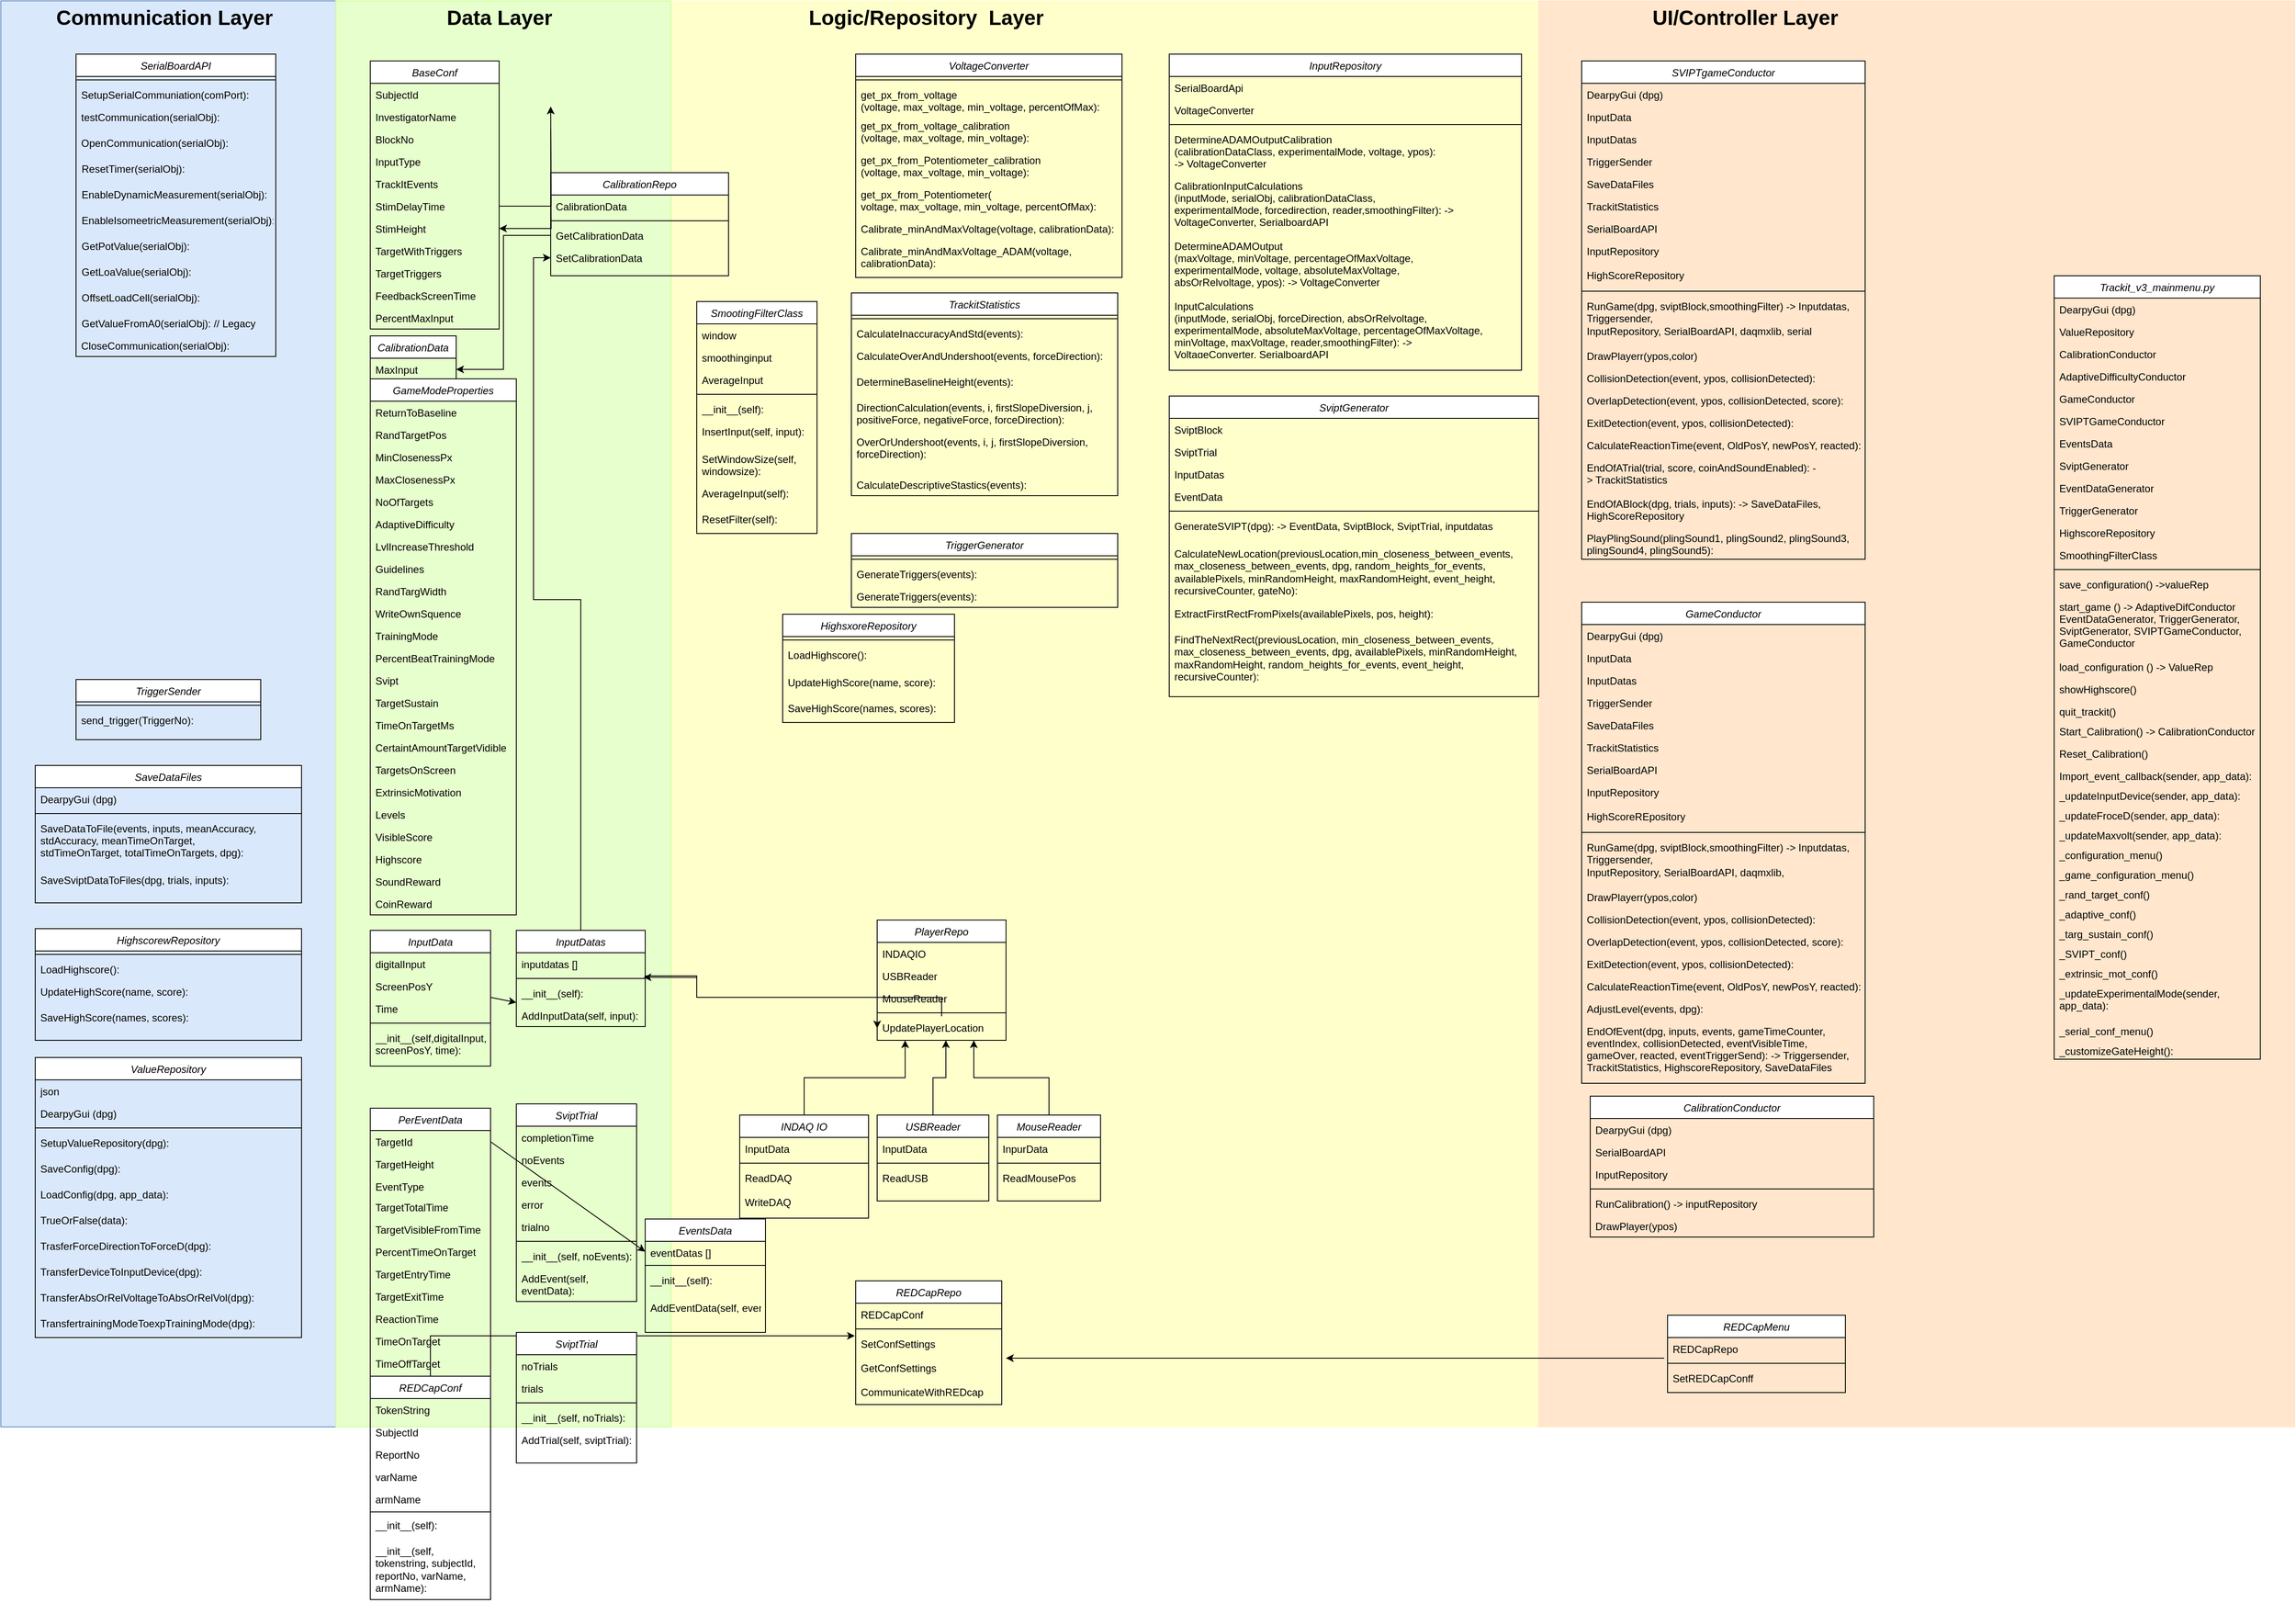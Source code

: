 <mxfile version="21.6.1" type="device">
  <diagram id="C5RBs43oDa-KdzZeNtuy" name="Page-1">
    <mxGraphModel dx="2261" dy="2013" grid="1" gridSize="10" guides="1" tooltips="1" connect="1" arrows="1" fold="1" page="1" pageScale="1" pageWidth="827" pageHeight="1169" math="0" shadow="0">
      <root>
        <mxCell id="WIyWlLk6GJQsqaUBKTNV-0" />
        <mxCell id="WIyWlLk6GJQsqaUBKTNV-1" parent="WIyWlLk6GJQsqaUBKTNV-0" />
        <mxCell id="5HWJXr8p7Szh7ju-Xi7w-93" value="" style="rounded=0;whiteSpace=wrap;html=1;strokeColor=#6c8ebf;fillColor=#dae8fc;" parent="WIyWlLk6GJQsqaUBKTNV-1" vertex="1">
          <mxGeometry x="-350" y="-40" width="390" height="1660" as="geometry" />
        </mxCell>
        <mxCell id="iB9QgjUBHzaYhmSVUqCr-287" value="" style="rounded=0;whiteSpace=wrap;html=1;fillColor=#FFFFCC;shadow=0;strokeColor=#FFFFCC;movable=1;resizable=1;rotatable=1;deletable=1;editable=1;locked=0;connectable=1;" parent="WIyWlLk6GJQsqaUBKTNV-1" vertex="1">
          <mxGeometry x="430" y="-40" width="1020" height="1660" as="geometry" />
        </mxCell>
        <mxCell id="iB9QgjUBHzaYhmSVUqCr-286" value="" style="rounded=0;whiteSpace=wrap;html=1;strokeColor=#CCFF99;fillColor=#E6FFCC;" parent="WIyWlLk6GJQsqaUBKTNV-1" vertex="1">
          <mxGeometry x="40" y="-40" width="390" height="1660" as="geometry" />
        </mxCell>
        <mxCell id="iB9QgjUBHzaYhmSVUqCr-0" value="BaseConf" style="swimlane;fontStyle=2;align=center;verticalAlign=top;childLayout=stackLayout;horizontal=1;startSize=26;horizontalStack=0;resizeParent=1;resizeLast=0;collapsible=1;marginBottom=0;rounded=0;shadow=0;strokeWidth=1;" parent="WIyWlLk6GJQsqaUBKTNV-1" vertex="1">
          <mxGeometry x="80" y="30" width="150" height="312" as="geometry">
            <mxRectangle x="230" y="140" width="160" height="26" as="alternateBounds" />
          </mxGeometry>
        </mxCell>
        <mxCell id="iB9QgjUBHzaYhmSVUqCr-1" value="SubjectId" style="text;align=left;verticalAlign=top;spacingLeft=4;spacingRight=4;overflow=hidden;rotatable=0;points=[[0,0.5],[1,0.5]];portConstraint=eastwest;" parent="iB9QgjUBHzaYhmSVUqCr-0" vertex="1">
          <mxGeometry y="26" width="150" height="26" as="geometry" />
        </mxCell>
        <mxCell id="iB9QgjUBHzaYhmSVUqCr-2" value="InvestigatorName" style="text;align=left;verticalAlign=top;spacingLeft=4;spacingRight=4;overflow=hidden;rotatable=0;points=[[0,0.5],[1,0.5]];portConstraint=eastwest;rounded=0;shadow=0;html=0;" parent="iB9QgjUBHzaYhmSVUqCr-0" vertex="1">
          <mxGeometry y="52" width="150" height="26" as="geometry" />
        </mxCell>
        <mxCell id="L9snts_ERIxjk0RcvZbd-62" value="BlockNo" style="text;align=left;verticalAlign=top;spacingLeft=4;spacingRight=4;overflow=hidden;rotatable=0;points=[[0,0.5],[1,0.5]];portConstraint=eastwest;rounded=0;shadow=0;html=0;" parent="iB9QgjUBHzaYhmSVUqCr-0" vertex="1">
          <mxGeometry y="78" width="150" height="26" as="geometry" />
        </mxCell>
        <mxCell id="iB9QgjUBHzaYhmSVUqCr-3" value="InputType" style="text;align=left;verticalAlign=top;spacingLeft=4;spacingRight=4;overflow=hidden;rotatable=0;points=[[0,0.5],[1,0.5]];portConstraint=eastwest;rounded=0;shadow=0;html=0;" parent="iB9QgjUBHzaYhmSVUqCr-0" vertex="1">
          <mxGeometry y="104" width="150" height="26" as="geometry" />
        </mxCell>
        <mxCell id="iB9QgjUBHzaYhmSVUqCr-6" value="TrackItEvents" style="text;align=left;verticalAlign=top;spacingLeft=4;spacingRight=4;overflow=hidden;rotatable=0;points=[[0,0.5],[1,0.5]];portConstraint=eastwest;rounded=0;shadow=0;html=0;" parent="iB9QgjUBHzaYhmSVUqCr-0" vertex="1">
          <mxGeometry y="130" width="150" height="26" as="geometry" />
        </mxCell>
        <mxCell id="iB9QgjUBHzaYhmSVUqCr-8" value="StimDelayTime" style="text;align=left;verticalAlign=top;spacingLeft=4;spacingRight=4;overflow=hidden;rotatable=0;points=[[0,0.5],[1,0.5]];portConstraint=eastwest;rounded=0;shadow=0;html=0;" parent="iB9QgjUBHzaYhmSVUqCr-0" vertex="1">
          <mxGeometry y="156" width="150" height="26" as="geometry" />
        </mxCell>
        <mxCell id="L9snts_ERIxjk0RcvZbd-31" value="StimHeight" style="text;align=left;verticalAlign=top;spacingLeft=4;spacingRight=4;overflow=hidden;rotatable=0;points=[[0,0.5],[1,0.5]];portConstraint=eastwest;rounded=0;shadow=0;html=0;" parent="iB9QgjUBHzaYhmSVUqCr-0" vertex="1">
          <mxGeometry y="182" width="150" height="26" as="geometry" />
        </mxCell>
        <mxCell id="L9snts_ERIxjk0RcvZbd-32" value="TargetWithTriggers" style="text;align=left;verticalAlign=top;spacingLeft=4;spacingRight=4;overflow=hidden;rotatable=0;points=[[0,0.5],[1,0.5]];portConstraint=eastwest;rounded=0;shadow=0;html=0;" parent="iB9QgjUBHzaYhmSVUqCr-0" vertex="1">
          <mxGeometry y="208" width="150" height="26" as="geometry" />
        </mxCell>
        <mxCell id="L9snts_ERIxjk0RcvZbd-33" value="TargetTriggers" style="text;align=left;verticalAlign=top;spacingLeft=4;spacingRight=4;overflow=hidden;rotatable=0;points=[[0,0.5],[1,0.5]];portConstraint=eastwest;rounded=0;shadow=0;html=0;" parent="iB9QgjUBHzaYhmSVUqCr-0" vertex="1">
          <mxGeometry y="234" width="150" height="26" as="geometry" />
        </mxCell>
        <mxCell id="L9snts_ERIxjk0RcvZbd-34" value="FeedbackScreenTime" style="text;align=left;verticalAlign=top;spacingLeft=4;spacingRight=4;overflow=hidden;rotatable=0;points=[[0,0.5],[1,0.5]];portConstraint=eastwest;rounded=0;shadow=0;html=0;" parent="iB9QgjUBHzaYhmSVUqCr-0" vertex="1">
          <mxGeometry y="260" width="150" height="26" as="geometry" />
        </mxCell>
        <mxCell id="L9snts_ERIxjk0RcvZbd-35" value="PercentMaxInput" style="text;align=left;verticalAlign=top;spacingLeft=4;spacingRight=4;overflow=hidden;rotatable=0;points=[[0,0.5],[1,0.5]];portConstraint=eastwest;rounded=0;shadow=0;html=0;" parent="iB9QgjUBHzaYhmSVUqCr-0" vertex="1">
          <mxGeometry y="286" width="150" height="26" as="geometry" />
        </mxCell>
        <mxCell id="iB9QgjUBHzaYhmSVUqCr-289" value="Logic/Repository&amp;nbsp; Layer&amp;nbsp;" style="text;strokeColor=none;fillColor=none;html=1;fontSize=24;fontStyle=1;verticalAlign=middle;align=center;" parent="WIyWlLk6GJQsqaUBKTNV-1" vertex="1">
          <mxGeometry x="680" y="-40" width="100" height="40" as="geometry" />
        </mxCell>
        <mxCell id="iB9QgjUBHzaYhmSVUqCr-290" value="Data Layer" style="text;strokeColor=none;fillColor=none;html=1;fontSize=24;fontStyle=1;verticalAlign=middle;align=center;" parent="WIyWlLk6GJQsqaUBKTNV-1" vertex="1">
          <mxGeometry x="180" y="-40" width="100" height="40" as="geometry" />
        </mxCell>
        <mxCell id="iB9QgjUBHzaYhmSVUqCr-293" value="" style="rounded=0;whiteSpace=wrap;html=1;fillColor=#FFE6CC;strokeColor=#FFE6CC;" parent="WIyWlLk6GJQsqaUBKTNV-1" vertex="1">
          <mxGeometry x="1440" y="-40" width="880" height="1660" as="geometry" />
        </mxCell>
        <mxCell id="iB9QgjUBHzaYhmSVUqCr-294" value="UI/Controller Layer" style="text;strokeColor=none;fillColor=none;html=1;fontSize=24;fontStyle=1;verticalAlign=middle;align=center;" parent="WIyWlLk6GJQsqaUBKTNV-1" vertex="1">
          <mxGeometry x="1630" y="-40" width="100" height="40" as="geometry" />
        </mxCell>
        <mxCell id="L9snts_ERIxjk0RcvZbd-0" value="CalibrationData" style="swimlane;fontStyle=2;align=center;verticalAlign=top;childLayout=stackLayout;horizontal=1;startSize=26;horizontalStack=0;resizeParent=1;resizeLast=0;collapsible=1;marginBottom=0;rounded=0;shadow=0;strokeWidth=1;" parent="WIyWlLk6GJQsqaUBKTNV-1" vertex="1">
          <mxGeometry x="80" y="350" width="100" height="52" as="geometry">
            <mxRectangle x="230" y="140" width="160" height="26" as="alternateBounds" />
          </mxGeometry>
        </mxCell>
        <mxCell id="L9snts_ERIxjk0RcvZbd-1" value="MaxInput" style="text;align=left;verticalAlign=top;spacingLeft=4;spacingRight=4;overflow=hidden;rotatable=0;points=[[0,0.5],[1,0.5]];portConstraint=eastwest;" parent="L9snts_ERIxjk0RcvZbd-0" vertex="1">
          <mxGeometry y="26" width="100" height="26" as="geometry" />
        </mxCell>
        <mxCell id="L9snts_ERIxjk0RcvZbd-6" value="GameModeProperties" style="swimlane;fontStyle=2;align=center;verticalAlign=top;childLayout=stackLayout;horizontal=1;startSize=26;horizontalStack=0;resizeParent=1;resizeLast=0;collapsible=1;marginBottom=0;rounded=0;shadow=0;strokeWidth=1;" parent="WIyWlLk6GJQsqaUBKTNV-1" vertex="1">
          <mxGeometry x="80" y="400" width="170" height="624" as="geometry">
            <mxRectangle x="230" y="140" width="160" height="26" as="alternateBounds" />
          </mxGeometry>
        </mxCell>
        <mxCell id="L9snts_ERIxjk0RcvZbd-7" value="ReturnToBaseline" style="text;align=left;verticalAlign=top;spacingLeft=4;spacingRight=4;overflow=hidden;rotatable=0;points=[[0,0.5],[1,0.5]];portConstraint=eastwest;" parent="L9snts_ERIxjk0RcvZbd-6" vertex="1">
          <mxGeometry y="26" width="170" height="26" as="geometry" />
        </mxCell>
        <mxCell id="L9snts_ERIxjk0RcvZbd-8" value="RandTargetPos" style="text;align=left;verticalAlign=top;spacingLeft=4;spacingRight=4;overflow=hidden;rotatable=0;points=[[0,0.5],[1,0.5]];portConstraint=eastwest;rounded=0;shadow=0;html=0;" parent="L9snts_ERIxjk0RcvZbd-6" vertex="1">
          <mxGeometry y="52" width="170" height="26" as="geometry" />
        </mxCell>
        <mxCell id="L9snts_ERIxjk0RcvZbd-42" value="MinClosenessPx" style="text;align=left;verticalAlign=top;spacingLeft=4;spacingRight=4;overflow=hidden;rotatable=0;points=[[0,0.5],[1,0.5]];portConstraint=eastwest;rounded=0;shadow=0;html=0;" parent="L9snts_ERIxjk0RcvZbd-6" vertex="1">
          <mxGeometry y="78" width="170" height="26" as="geometry" />
        </mxCell>
        <mxCell id="L9snts_ERIxjk0RcvZbd-43" value="MaxClosenessPx" style="text;align=left;verticalAlign=top;spacingLeft=4;spacingRight=4;overflow=hidden;rotatable=0;points=[[0,0.5],[1,0.5]];portConstraint=eastwest;rounded=0;shadow=0;html=0;" parent="L9snts_ERIxjk0RcvZbd-6" vertex="1">
          <mxGeometry y="104" width="170" height="26" as="geometry" />
        </mxCell>
        <mxCell id="L9snts_ERIxjk0RcvZbd-63" value="NoOfTargets" style="text;align=left;verticalAlign=top;spacingLeft=4;spacingRight=4;overflow=hidden;rotatable=0;points=[[0,0.5],[1,0.5]];portConstraint=eastwest;rounded=0;shadow=0;html=0;" parent="L9snts_ERIxjk0RcvZbd-6" vertex="1">
          <mxGeometry y="130" width="170" height="26" as="geometry" />
        </mxCell>
        <mxCell id="L9snts_ERIxjk0RcvZbd-9" value="AdaptiveDifficulty" style="text;align=left;verticalAlign=top;spacingLeft=4;spacingRight=4;overflow=hidden;rotatable=0;points=[[0,0.5],[1,0.5]];portConstraint=eastwest;rounded=0;shadow=0;html=0;" parent="L9snts_ERIxjk0RcvZbd-6" vertex="1">
          <mxGeometry y="156" width="170" height="26" as="geometry" />
        </mxCell>
        <mxCell id="L9snts_ERIxjk0RcvZbd-44" value="LvlIncreaseThreshold" style="text;align=left;verticalAlign=top;spacingLeft=4;spacingRight=4;overflow=hidden;rotatable=0;points=[[0,0.5],[1,0.5]];portConstraint=eastwest;rounded=0;shadow=0;html=0;" parent="L9snts_ERIxjk0RcvZbd-6" vertex="1">
          <mxGeometry y="182" width="170" height="26" as="geometry" />
        </mxCell>
        <mxCell id="L9snts_ERIxjk0RcvZbd-10" value="Guidelines" style="text;align=left;verticalAlign=top;spacingLeft=4;spacingRight=4;overflow=hidden;rotatable=0;points=[[0,0.5],[1,0.5]];portConstraint=eastwest;rounded=0;shadow=0;html=0;" parent="L9snts_ERIxjk0RcvZbd-6" vertex="1">
          <mxGeometry y="208" width="170" height="26" as="geometry" />
        </mxCell>
        <mxCell id="L9snts_ERIxjk0RcvZbd-11" value="RandTargWidth" style="text;align=left;verticalAlign=top;spacingLeft=4;spacingRight=4;overflow=hidden;rotatable=0;points=[[0,0.5],[1,0.5]];portConstraint=eastwest;rounded=0;shadow=0;html=0;" parent="L9snts_ERIxjk0RcvZbd-6" vertex="1">
          <mxGeometry y="234" width="170" height="26" as="geometry" />
        </mxCell>
        <mxCell id="L9snts_ERIxjk0RcvZbd-36" value="WriteOwnSquence" style="text;align=left;verticalAlign=top;spacingLeft=4;spacingRight=4;overflow=hidden;rotatable=0;points=[[0,0.5],[1,0.5]];portConstraint=eastwest;rounded=0;shadow=0;html=0;" parent="L9snts_ERIxjk0RcvZbd-6" vertex="1">
          <mxGeometry y="260" width="170" height="26" as="geometry" />
        </mxCell>
        <mxCell id="L9snts_ERIxjk0RcvZbd-37" value="TrainingMode" style="text;align=left;verticalAlign=top;spacingLeft=4;spacingRight=4;overflow=hidden;rotatable=0;points=[[0,0.5],[1,0.5]];portConstraint=eastwest;rounded=0;shadow=0;html=0;" parent="L9snts_ERIxjk0RcvZbd-6" vertex="1">
          <mxGeometry y="286" width="170" height="26" as="geometry" />
        </mxCell>
        <mxCell id="L9snts_ERIxjk0RcvZbd-45" value="PercentBeatTrainingMode" style="text;align=left;verticalAlign=top;spacingLeft=4;spacingRight=4;overflow=hidden;rotatable=0;points=[[0,0.5],[1,0.5]];portConstraint=eastwest;rounded=0;shadow=0;html=0;" parent="L9snts_ERIxjk0RcvZbd-6" vertex="1">
          <mxGeometry y="312" width="170" height="26" as="geometry" />
        </mxCell>
        <mxCell id="L9snts_ERIxjk0RcvZbd-38" value="Svipt" style="text;align=left;verticalAlign=top;spacingLeft=4;spacingRight=4;overflow=hidden;rotatable=0;points=[[0,0.5],[1,0.5]];portConstraint=eastwest;rounded=0;shadow=0;html=0;" parent="L9snts_ERIxjk0RcvZbd-6" vertex="1">
          <mxGeometry y="338" width="170" height="26" as="geometry" />
        </mxCell>
        <mxCell id="L9snts_ERIxjk0RcvZbd-39" value="TargetSustain" style="text;align=left;verticalAlign=top;spacingLeft=4;spacingRight=4;overflow=hidden;rotatable=0;points=[[0,0.5],[1,0.5]];portConstraint=eastwest;rounded=0;shadow=0;html=0;" parent="L9snts_ERIxjk0RcvZbd-6" vertex="1">
          <mxGeometry y="364" width="170" height="26" as="geometry" />
        </mxCell>
        <mxCell id="L9snts_ERIxjk0RcvZbd-46" value="TimeOnTargetMs" style="text;align=left;verticalAlign=top;spacingLeft=4;spacingRight=4;overflow=hidden;rotatable=0;points=[[0,0.5],[1,0.5]];portConstraint=eastwest;rounded=0;shadow=0;html=0;" parent="L9snts_ERIxjk0RcvZbd-6" vertex="1">
          <mxGeometry y="390" width="170" height="26" as="geometry" />
        </mxCell>
        <mxCell id="L9snts_ERIxjk0RcvZbd-40" value="CertaintAmountTargetVidible" style="text;align=left;verticalAlign=top;spacingLeft=4;spacingRight=4;overflow=hidden;rotatable=0;points=[[0,0.5],[1,0.5]];portConstraint=eastwest;rounded=0;shadow=0;html=0;" parent="L9snts_ERIxjk0RcvZbd-6" vertex="1">
          <mxGeometry y="416" width="170" height="26" as="geometry" />
        </mxCell>
        <mxCell id="L9snts_ERIxjk0RcvZbd-47" value="TargetsOnScreen" style="text;align=left;verticalAlign=top;spacingLeft=4;spacingRight=4;overflow=hidden;rotatable=0;points=[[0,0.5],[1,0.5]];portConstraint=eastwest;rounded=0;shadow=0;html=0;" parent="L9snts_ERIxjk0RcvZbd-6" vertex="1">
          <mxGeometry y="442" width="170" height="26" as="geometry" />
        </mxCell>
        <mxCell id="L9snts_ERIxjk0RcvZbd-41" value="ExtrinsicMotivation" style="text;align=left;verticalAlign=top;spacingLeft=4;spacingRight=4;overflow=hidden;rotatable=0;points=[[0,0.5],[1,0.5]];portConstraint=eastwest;rounded=0;shadow=0;html=0;" parent="L9snts_ERIxjk0RcvZbd-6" vertex="1">
          <mxGeometry y="468" width="170" height="26" as="geometry" />
        </mxCell>
        <mxCell id="L9snts_ERIxjk0RcvZbd-48" value="Levels" style="text;align=left;verticalAlign=top;spacingLeft=4;spacingRight=4;overflow=hidden;rotatable=0;points=[[0,0.5],[1,0.5]];portConstraint=eastwest;rounded=0;shadow=0;html=0;" parent="L9snts_ERIxjk0RcvZbd-6" vertex="1">
          <mxGeometry y="494" width="170" height="26" as="geometry" />
        </mxCell>
        <mxCell id="L9snts_ERIxjk0RcvZbd-49" value="VisibleScore" style="text;align=left;verticalAlign=top;spacingLeft=4;spacingRight=4;overflow=hidden;rotatable=0;points=[[0,0.5],[1,0.5]];portConstraint=eastwest;rounded=0;shadow=0;html=0;" parent="L9snts_ERIxjk0RcvZbd-6" vertex="1">
          <mxGeometry y="520" width="170" height="26" as="geometry" />
        </mxCell>
        <mxCell id="L9snts_ERIxjk0RcvZbd-50" value="Highscore" style="text;align=left;verticalAlign=top;spacingLeft=4;spacingRight=4;overflow=hidden;rotatable=0;points=[[0,0.5],[1,0.5]];portConstraint=eastwest;rounded=0;shadow=0;html=0;" parent="L9snts_ERIxjk0RcvZbd-6" vertex="1">
          <mxGeometry y="546" width="170" height="26" as="geometry" />
        </mxCell>
        <mxCell id="L9snts_ERIxjk0RcvZbd-51" value="SoundReward" style="text;align=left;verticalAlign=top;spacingLeft=4;spacingRight=4;overflow=hidden;rotatable=0;points=[[0,0.5],[1,0.5]];portConstraint=eastwest;rounded=0;shadow=0;html=0;" parent="L9snts_ERIxjk0RcvZbd-6" vertex="1">
          <mxGeometry y="572" width="170" height="26" as="geometry" />
        </mxCell>
        <mxCell id="L9snts_ERIxjk0RcvZbd-52" value="CoinReward" style="text;align=left;verticalAlign=top;spacingLeft=4;spacingRight=4;overflow=hidden;rotatable=0;points=[[0,0.5],[1,0.5]];portConstraint=eastwest;rounded=0;shadow=0;html=0;" parent="L9snts_ERIxjk0RcvZbd-6" vertex="1">
          <mxGeometry y="598" width="170" height="26" as="geometry" />
        </mxCell>
        <mxCell id="L9snts_ERIxjk0RcvZbd-12" value="InputData" style="swimlane;fontStyle=2;align=center;verticalAlign=top;childLayout=stackLayout;horizontal=1;startSize=26;horizontalStack=0;resizeParent=1;resizeLast=0;collapsible=1;marginBottom=0;rounded=0;shadow=0;strokeWidth=1;" parent="WIyWlLk6GJQsqaUBKTNV-1" vertex="1">
          <mxGeometry x="80" y="1042" width="140" height="158" as="geometry">
            <mxRectangle x="230" y="140" width="160" height="26" as="alternateBounds" />
          </mxGeometry>
        </mxCell>
        <mxCell id="L9snts_ERIxjk0RcvZbd-194" value="" style="endArrow=classic;html=1;rounded=0;entryX=0;entryY=0.75;entryDx=0;entryDy=0;" parent="L9snts_ERIxjk0RcvZbd-12" target="L9snts_ERIxjk0RcvZbd-53" edge="1">
          <mxGeometry width="50" height="50" relative="1" as="geometry">
            <mxPoint x="140" y="78" as="sourcePoint" />
            <mxPoint x="190" y="28" as="targetPoint" />
          </mxGeometry>
        </mxCell>
        <mxCell id="L9snts_ERIxjk0RcvZbd-13" value="digitalInput " style="text;align=left;verticalAlign=top;spacingLeft=4;spacingRight=4;overflow=hidden;rotatable=0;points=[[0,0.5],[1,0.5]];portConstraint=eastwest;" parent="L9snts_ERIxjk0RcvZbd-12" vertex="1">
          <mxGeometry y="26" width="140" height="26" as="geometry" />
        </mxCell>
        <mxCell id="L9snts_ERIxjk0RcvZbd-30" value="ScreenPosY" style="text;align=left;verticalAlign=top;spacingLeft=4;spacingRight=4;overflow=hidden;rotatable=0;points=[[0,0.5],[1,0.5]];portConstraint=eastwest;rounded=0;shadow=0;html=0;" parent="L9snts_ERIxjk0RcvZbd-12" vertex="1">
          <mxGeometry y="52" width="140" height="26" as="geometry" />
        </mxCell>
        <mxCell id="L9snts_ERIxjk0RcvZbd-14" value="Time " style="text;align=left;verticalAlign=top;spacingLeft=4;spacingRight=4;overflow=hidden;rotatable=0;points=[[0,0.5],[1,0.5]];portConstraint=eastwest;rounded=0;shadow=0;html=0;" parent="L9snts_ERIxjk0RcvZbd-12" vertex="1">
          <mxGeometry y="78" width="140" height="26" as="geometry" />
        </mxCell>
        <mxCell id="Qe6A8xr-W3cLVD8JRcxP-84" value="" style="line;html=1;strokeWidth=1;align=left;verticalAlign=middle;spacingTop=-1;spacingLeft=3;spacingRight=3;rotatable=0;labelPosition=right;points=[];portConstraint=eastwest;" vertex="1" parent="L9snts_ERIxjk0RcvZbd-12">
          <mxGeometry y="104" width="140" height="8" as="geometry" />
        </mxCell>
        <mxCell id="Qe6A8xr-W3cLVD8JRcxP-83" value="__init__(self,digitalInput, screenPosY, time):" style="text;align=left;verticalAlign=top;spacingLeft=4;spacingRight=4;overflow=hidden;rotatable=0;points=[[0,0.5],[1,0.5]];portConstraint=eastwest;rounded=0;shadow=0;html=0;whiteSpace=wrap;" vertex="1" parent="L9snts_ERIxjk0RcvZbd-12">
          <mxGeometry y="112" width="140" height="38" as="geometry" />
        </mxCell>
        <mxCell id="L9snts_ERIxjk0RcvZbd-18" value="PerEventData" style="swimlane;fontStyle=2;align=center;verticalAlign=top;childLayout=stackLayout;horizontal=1;startSize=26;horizontalStack=0;resizeParent=1;resizeLast=0;collapsible=1;marginBottom=0;rounded=0;shadow=0;strokeWidth=1;" parent="WIyWlLk6GJQsqaUBKTNV-1" vertex="1">
          <mxGeometry x="80" y="1249" width="140" height="312" as="geometry">
            <mxRectangle x="230" y="140" width="160" height="26" as="alternateBounds" />
          </mxGeometry>
        </mxCell>
        <mxCell id="L9snts_ERIxjk0RcvZbd-19" value="TargetId" style="text;align=left;verticalAlign=top;spacingLeft=4;spacingRight=4;overflow=hidden;rotatable=0;points=[[0,0.5],[1,0.5]];portConstraint=eastwest;" parent="L9snts_ERIxjk0RcvZbd-18" vertex="1">
          <mxGeometry y="26" width="140" height="26" as="geometry" />
        </mxCell>
        <mxCell id="L9snts_ERIxjk0RcvZbd-20" value="TargetHeight" style="text;align=left;verticalAlign=top;spacingLeft=4;spacingRight=4;overflow=hidden;rotatable=0;points=[[0,0.5],[1,0.5]];portConstraint=eastwest;rounded=0;shadow=0;html=0;" parent="L9snts_ERIxjk0RcvZbd-18" vertex="1">
          <mxGeometry y="52" width="140" height="26" as="geometry" />
        </mxCell>
        <mxCell id="L9snts_ERIxjk0RcvZbd-183" value="EventType" style="text;align=left;verticalAlign=top;spacingLeft=4;spacingRight=4;overflow=hidden;rotatable=0;points=[[0,0.5],[1,0.5]];portConstraint=eastwest;rounded=0;shadow=0;html=0;" parent="L9snts_ERIxjk0RcvZbd-18" vertex="1">
          <mxGeometry y="78" width="140" height="24" as="geometry" />
        </mxCell>
        <mxCell id="L9snts_ERIxjk0RcvZbd-58" value="TargetTotalTime" style="text;align=left;verticalAlign=top;spacingLeft=4;spacingRight=4;overflow=hidden;rotatable=0;points=[[0,0.5],[1,0.5]];portConstraint=eastwest;rounded=0;shadow=0;html=0;" parent="L9snts_ERIxjk0RcvZbd-18" vertex="1">
          <mxGeometry y="102" width="140" height="26" as="geometry" />
        </mxCell>
        <mxCell id="L9snts_ERIxjk0RcvZbd-21" value="TargetVisibleFromTime" style="text;align=left;verticalAlign=top;spacingLeft=4;spacingRight=4;overflow=hidden;rotatable=0;points=[[0,0.5],[1,0.5]];portConstraint=eastwest;rounded=0;shadow=0;html=0;" parent="L9snts_ERIxjk0RcvZbd-18" vertex="1">
          <mxGeometry y="128" width="140" height="26" as="geometry" />
        </mxCell>
        <mxCell id="L9snts_ERIxjk0RcvZbd-22" value="PercentTimeOnTarget" style="text;align=left;verticalAlign=top;spacingLeft=4;spacingRight=4;overflow=hidden;rotatable=0;points=[[0,0.5],[1,0.5]];portConstraint=eastwest;rounded=0;shadow=0;html=0;" parent="L9snts_ERIxjk0RcvZbd-18" vertex="1">
          <mxGeometry y="154" width="140" height="26" as="geometry" />
        </mxCell>
        <mxCell id="L9snts_ERIxjk0RcvZbd-23" value="TargetEntryTime" style="text;align=left;verticalAlign=top;spacingLeft=4;spacingRight=4;overflow=hidden;rotatable=0;points=[[0,0.5],[1,0.5]];portConstraint=eastwest;rounded=0;shadow=0;html=0;" parent="L9snts_ERIxjk0RcvZbd-18" vertex="1">
          <mxGeometry y="180" width="140" height="26" as="geometry" />
        </mxCell>
        <mxCell id="L9snts_ERIxjk0RcvZbd-61" value="TargetExitTime" style="text;align=left;verticalAlign=top;spacingLeft=4;spacingRight=4;overflow=hidden;rotatable=0;points=[[0,0.5],[1,0.5]];portConstraint=eastwest;rounded=0;shadow=0;html=0;" parent="L9snts_ERIxjk0RcvZbd-18" vertex="1">
          <mxGeometry y="206" width="140" height="26" as="geometry" />
        </mxCell>
        <mxCell id="L9snts_ERIxjk0RcvZbd-57" value="ReactionTime" style="text;align=left;verticalAlign=top;spacingLeft=4;spacingRight=4;overflow=hidden;rotatable=0;points=[[0,0.5],[1,0.5]];portConstraint=eastwest;rounded=0;shadow=0;html=0;" parent="L9snts_ERIxjk0RcvZbd-18" vertex="1">
          <mxGeometry y="232" width="140" height="26" as="geometry" />
        </mxCell>
        <mxCell id="L9snts_ERIxjk0RcvZbd-59" value="TimeOnTarget" style="text;align=left;verticalAlign=top;spacingLeft=4;spacingRight=4;overflow=hidden;rotatable=0;points=[[0,0.5],[1,0.5]];portConstraint=eastwest;rounded=0;shadow=0;html=0;" parent="L9snts_ERIxjk0RcvZbd-18" vertex="1">
          <mxGeometry y="258" width="140" height="26" as="geometry" />
        </mxCell>
        <mxCell id="L9snts_ERIxjk0RcvZbd-60" value="TimeOffTarget" style="text;align=left;verticalAlign=top;spacingLeft=4;spacingRight=4;overflow=hidden;rotatable=0;points=[[0,0.5],[1,0.5]];portConstraint=eastwest;rounded=0;shadow=0;html=0;" parent="L9snts_ERIxjk0RcvZbd-18" vertex="1">
          <mxGeometry y="284" width="140" height="26" as="geometry" />
        </mxCell>
        <mxCell id="L9snts_ERIxjk0RcvZbd-24" value="EventsData" style="swimlane;fontStyle=2;align=center;verticalAlign=top;childLayout=stackLayout;horizontal=1;startSize=26;horizontalStack=0;resizeParent=1;resizeLast=0;collapsible=1;marginBottom=0;rounded=0;shadow=0;strokeWidth=1;" parent="WIyWlLk6GJQsqaUBKTNV-1" vertex="1">
          <mxGeometry x="400" y="1378" width="140" height="132" as="geometry">
            <mxRectangle x="230" y="140" width="160" height="26" as="alternateBounds" />
          </mxGeometry>
        </mxCell>
        <mxCell id="L9snts_ERIxjk0RcvZbd-25" value="eventDatas []" style="text;align=left;verticalAlign=top;spacingLeft=4;spacingRight=4;overflow=hidden;rotatable=0;points=[[0,0.5],[1,0.5]];portConstraint=eastwest;" parent="L9snts_ERIxjk0RcvZbd-24" vertex="1">
          <mxGeometry y="26" width="140" height="24" as="geometry" />
        </mxCell>
        <mxCell id="Qe6A8xr-W3cLVD8JRcxP-95" value="" style="line;html=1;strokeWidth=1;align=left;verticalAlign=middle;spacingTop=-1;spacingLeft=3;spacingRight=3;rotatable=0;labelPosition=right;points=[];portConstraint=eastwest;" vertex="1" parent="L9snts_ERIxjk0RcvZbd-24">
          <mxGeometry y="50" width="140" height="8" as="geometry" />
        </mxCell>
        <mxCell id="Qe6A8xr-W3cLVD8JRcxP-96" value="__init__(self):" style="text;align=left;verticalAlign=top;spacingLeft=4;spacingRight=4;overflow=hidden;rotatable=0;points=[[0,0.5],[1,0.5]];portConstraint=eastwest;" vertex="1" parent="L9snts_ERIxjk0RcvZbd-24">
          <mxGeometry y="58" width="140" height="32" as="geometry" />
        </mxCell>
        <mxCell id="Qe6A8xr-W3cLVD8JRcxP-97" value="AddEventData(self, event):" style="text;align=left;verticalAlign=top;spacingLeft=4;spacingRight=4;overflow=hidden;rotatable=0;points=[[0,0.5],[1,0.5]];portConstraint=eastwest;" vertex="1" parent="L9snts_ERIxjk0RcvZbd-24">
          <mxGeometry y="90" width="140" height="42" as="geometry" />
        </mxCell>
        <mxCell id="L9snts_ERIxjk0RcvZbd-322" style="edgeStyle=orthogonalEdgeStyle;rounded=0;orthogonalLoop=1;jettySize=auto;html=1;entryX=0;entryY=0.5;entryDx=0;entryDy=0;" parent="WIyWlLk6GJQsqaUBKTNV-1" source="L9snts_ERIxjk0RcvZbd-53" target="L9snts_ERIxjk0RcvZbd-262" edge="1">
          <mxGeometry relative="1" as="geometry" />
        </mxCell>
        <mxCell id="L9snts_ERIxjk0RcvZbd-325" style="edgeStyle=orthogonalEdgeStyle;rounded=0;orthogonalLoop=1;jettySize=auto;html=1;entryX=0;entryY=0.5;entryDx=0;entryDy=0;" parent="WIyWlLk6GJQsqaUBKTNV-1" source="L9snts_ERIxjk0RcvZbd-53" target="L9snts_ERIxjk0RcvZbd-187" edge="1">
          <mxGeometry relative="1" as="geometry">
            <Array as="points">
              <mxPoint x="460" y="1095" />
              <mxPoint x="460" y="1120" />
              <mxPoint x="670" y="1120" />
            </Array>
          </mxGeometry>
        </mxCell>
        <mxCell id="L9snts_ERIxjk0RcvZbd-53" value="InputDatas" style="swimlane;fontStyle=2;align=center;verticalAlign=top;childLayout=stackLayout;horizontal=1;startSize=26;horizontalStack=0;resizeParent=1;resizeLast=0;collapsible=1;marginBottom=0;rounded=0;shadow=0;strokeWidth=1;" parent="WIyWlLk6GJQsqaUBKTNV-1" vertex="1">
          <mxGeometry x="250" y="1042" width="150" height="112" as="geometry">
            <mxRectangle x="230" y="140" width="160" height="26" as="alternateBounds" />
          </mxGeometry>
        </mxCell>
        <mxCell id="L9snts_ERIxjk0RcvZbd-54" value="inputdatas []" style="text;align=left;verticalAlign=top;spacingLeft=4;spacingRight=4;overflow=hidden;rotatable=0;points=[[0,0.5],[1,0.5]];portConstraint=eastwest;" parent="L9snts_ERIxjk0RcvZbd-53" vertex="1">
          <mxGeometry y="26" width="150" height="26" as="geometry" />
        </mxCell>
        <mxCell id="Qe6A8xr-W3cLVD8JRcxP-80" value="" style="line;html=1;strokeWidth=1;align=left;verticalAlign=middle;spacingTop=-1;spacingLeft=3;spacingRight=3;rotatable=0;labelPosition=right;points=[];portConstraint=eastwest;" vertex="1" parent="L9snts_ERIxjk0RcvZbd-53">
          <mxGeometry y="52" width="150" height="8" as="geometry" />
        </mxCell>
        <mxCell id="Qe6A8xr-W3cLVD8JRcxP-81" value="__init__(self):" style="text;align=left;verticalAlign=top;spacingLeft=4;spacingRight=4;overflow=hidden;rotatable=0;points=[[0,0.5],[1,0.5]];portConstraint=eastwest;" vertex="1" parent="L9snts_ERIxjk0RcvZbd-53">
          <mxGeometry y="60" width="150" height="26" as="geometry" />
        </mxCell>
        <mxCell id="Qe6A8xr-W3cLVD8JRcxP-82" value="AddInputData(self, input):" style="text;align=left;verticalAlign=top;spacingLeft=4;spacingRight=4;overflow=hidden;rotatable=0;points=[[0,0.5],[1,0.5]];portConstraint=eastwest;" vertex="1" parent="L9snts_ERIxjk0RcvZbd-53">
          <mxGeometry y="86" width="150" height="26" as="geometry" />
        </mxCell>
        <mxCell id="L9snts_ERIxjk0RcvZbd-326" style="edgeStyle=orthogonalEdgeStyle;rounded=0;orthogonalLoop=1;jettySize=auto;html=1;entryX=0.217;entryY=1;entryDx=0;entryDy=0;entryPerimeter=0;" parent="WIyWlLk6GJQsqaUBKTNV-1" source="L9snts_ERIxjk0RcvZbd-65" target="L9snts_ERIxjk0RcvZbd-187" edge="1">
          <mxGeometry relative="1" as="geometry" />
        </mxCell>
        <mxCell id="L9snts_ERIxjk0RcvZbd-65" value="INDAQ IO" style="swimlane;fontStyle=2;align=center;verticalAlign=top;childLayout=stackLayout;horizontal=1;startSize=26;horizontalStack=0;resizeParent=1;resizeLast=0;collapsible=1;marginBottom=0;rounded=0;shadow=0;strokeWidth=1;" parent="WIyWlLk6GJQsqaUBKTNV-1" vertex="1">
          <mxGeometry x="510" y="1257" width="150" height="120" as="geometry">
            <mxRectangle x="230" y="140" width="160" height="26" as="alternateBounds" />
          </mxGeometry>
        </mxCell>
        <mxCell id="L9snts_ERIxjk0RcvZbd-66" value="InputData" style="text;align=left;verticalAlign=top;spacingLeft=4;spacingRight=4;overflow=hidden;rotatable=0;points=[[0,0.5],[1,0.5]];portConstraint=eastwest;" parent="L9snts_ERIxjk0RcvZbd-65" vertex="1">
          <mxGeometry y="26" width="150" height="26" as="geometry" />
        </mxCell>
        <mxCell id="L9snts_ERIxjk0RcvZbd-69" value="" style="line;html=1;strokeWidth=1;align=left;verticalAlign=middle;spacingTop=-1;spacingLeft=3;spacingRight=3;rotatable=0;labelPosition=right;points=[];portConstraint=eastwest;" parent="L9snts_ERIxjk0RcvZbd-65" vertex="1">
          <mxGeometry y="52" width="150" height="8" as="geometry" />
        </mxCell>
        <mxCell id="L9snts_ERIxjk0RcvZbd-70" value="ReadDAQ" style="text;align=left;verticalAlign=top;spacingLeft=4;spacingRight=4;overflow=hidden;rotatable=0;points=[[0,0.5],[1,0.5]];portConstraint=eastwest;" parent="L9snts_ERIxjk0RcvZbd-65" vertex="1">
          <mxGeometry y="60" width="150" height="28" as="geometry" />
        </mxCell>
        <mxCell id="L9snts_ERIxjk0RcvZbd-71" value="WriteDAQ" style="text;align=left;verticalAlign=top;spacingLeft=4;spacingRight=4;overflow=hidden;rotatable=0;points=[[0,0.5],[1,0.5]];portConstraint=eastwest;" parent="L9snts_ERIxjk0RcvZbd-65" vertex="1">
          <mxGeometry y="88" width="150" height="26" as="geometry" />
        </mxCell>
        <mxCell id="L9snts_ERIxjk0RcvZbd-327" style="edgeStyle=orthogonalEdgeStyle;rounded=0;orthogonalLoop=1;jettySize=auto;html=1;entryX=0.533;entryY=1;entryDx=0;entryDy=0;entryPerimeter=0;" parent="WIyWlLk6GJQsqaUBKTNV-1" source="L9snts_ERIxjk0RcvZbd-76" target="L9snts_ERIxjk0RcvZbd-187" edge="1">
          <mxGeometry relative="1" as="geometry" />
        </mxCell>
        <mxCell id="L9snts_ERIxjk0RcvZbd-76" value="USBReader" style="swimlane;fontStyle=2;align=center;verticalAlign=top;childLayout=stackLayout;horizontal=1;startSize=26;horizontalStack=0;resizeParent=1;resizeLast=0;collapsible=1;marginBottom=0;rounded=0;shadow=0;strokeWidth=1;" parent="WIyWlLk6GJQsqaUBKTNV-1" vertex="1">
          <mxGeometry x="670" y="1257" width="130" height="100" as="geometry">
            <mxRectangle x="230" y="140" width="160" height="26" as="alternateBounds" />
          </mxGeometry>
        </mxCell>
        <mxCell id="L9snts_ERIxjk0RcvZbd-77" value="InputData" style="text;align=left;verticalAlign=top;spacingLeft=4;spacingRight=4;overflow=hidden;rotatable=0;points=[[0,0.5],[1,0.5]];portConstraint=eastwest;" parent="L9snts_ERIxjk0RcvZbd-76" vertex="1">
          <mxGeometry y="26" width="130" height="26" as="geometry" />
        </mxCell>
        <mxCell id="L9snts_ERIxjk0RcvZbd-80" value="" style="line;html=1;strokeWidth=1;align=left;verticalAlign=middle;spacingTop=-1;spacingLeft=3;spacingRight=3;rotatable=0;labelPosition=right;points=[];portConstraint=eastwest;" parent="L9snts_ERIxjk0RcvZbd-76" vertex="1">
          <mxGeometry y="52" width="130" height="8" as="geometry" />
        </mxCell>
        <mxCell id="L9snts_ERIxjk0RcvZbd-81" value="ReadUSB" style="text;align=left;verticalAlign=top;spacingLeft=4;spacingRight=4;overflow=hidden;rotatable=0;points=[[0,0.5],[1,0.5]];portConstraint=eastwest;" parent="L9snts_ERIxjk0RcvZbd-76" vertex="1">
          <mxGeometry y="60" width="130" height="26" as="geometry" />
        </mxCell>
        <mxCell id="L9snts_ERIxjk0RcvZbd-328" style="edgeStyle=orthogonalEdgeStyle;rounded=0;orthogonalLoop=1;jettySize=auto;html=1;entryX=0.75;entryY=1;entryDx=0;entryDy=0;" parent="WIyWlLk6GJQsqaUBKTNV-1" source="L9snts_ERIxjk0RcvZbd-87" target="L9snts_ERIxjk0RcvZbd-184" edge="1">
          <mxGeometry relative="1" as="geometry" />
        </mxCell>
        <mxCell id="L9snts_ERIxjk0RcvZbd-87" value="MouseReader" style="swimlane;fontStyle=2;align=center;verticalAlign=top;childLayout=stackLayout;horizontal=1;startSize=26;horizontalStack=0;resizeParent=1;resizeLast=0;collapsible=1;marginBottom=0;rounded=0;shadow=0;strokeWidth=1;" parent="WIyWlLk6GJQsqaUBKTNV-1" vertex="1">
          <mxGeometry x="810" y="1257" width="120" height="100" as="geometry">
            <mxRectangle x="230" y="140" width="160" height="26" as="alternateBounds" />
          </mxGeometry>
        </mxCell>
        <mxCell id="L9snts_ERIxjk0RcvZbd-88" value="InpurData" style="text;align=left;verticalAlign=top;spacingLeft=4;spacingRight=4;overflow=hidden;rotatable=0;points=[[0,0.5],[1,0.5]];portConstraint=eastwest;" parent="L9snts_ERIxjk0RcvZbd-87" vertex="1">
          <mxGeometry y="26" width="120" height="26" as="geometry" />
        </mxCell>
        <mxCell id="L9snts_ERIxjk0RcvZbd-91" value="" style="line;html=1;strokeWidth=1;align=left;verticalAlign=middle;spacingTop=-1;spacingLeft=3;spacingRight=3;rotatable=0;labelPosition=right;points=[];portConstraint=eastwest;" parent="L9snts_ERIxjk0RcvZbd-87" vertex="1">
          <mxGeometry y="52" width="120" height="8" as="geometry" />
        </mxCell>
        <mxCell id="L9snts_ERIxjk0RcvZbd-92" value="ReadMousePos" style="text;align=left;verticalAlign=top;spacingLeft=4;spacingRight=4;overflow=hidden;rotatable=0;points=[[0,0.5],[1,0.5]];portConstraint=eastwest;" parent="L9snts_ERIxjk0RcvZbd-87" vertex="1">
          <mxGeometry y="60" width="120" height="26" as="geometry" />
        </mxCell>
        <mxCell id="L9snts_ERIxjk0RcvZbd-313" style="edgeStyle=orthogonalEdgeStyle;rounded=0;orthogonalLoop=1;jettySize=auto;html=1;entryX=-0.006;entryY=0.143;entryDx=0;entryDy=0;entryPerimeter=0;" parent="WIyWlLk6GJQsqaUBKTNV-1" source="L9snts_ERIxjk0RcvZbd-99" target="L9snts_ERIxjk0RcvZbd-201" edge="1">
          <mxGeometry relative="1" as="geometry">
            <Array as="points">
              <mxPoint x="410" y="1514" />
              <mxPoint x="410" y="1514" />
            </Array>
            <mxPoint x="570" y="1530" as="targetPoint" />
          </mxGeometry>
        </mxCell>
        <mxCell id="L9snts_ERIxjk0RcvZbd-99" value="REDCapConf" style="swimlane;fontStyle=2;align=center;verticalAlign=top;childLayout=stackLayout;horizontal=1;startSize=26;horizontalStack=0;resizeParent=1;resizeLast=0;collapsible=1;marginBottom=0;rounded=0;shadow=0;strokeWidth=1;" parent="WIyWlLk6GJQsqaUBKTNV-1" vertex="1">
          <mxGeometry x="80" y="1561" width="140" height="260" as="geometry">
            <mxRectangle x="230" y="140" width="160" height="26" as="alternateBounds" />
          </mxGeometry>
        </mxCell>
        <mxCell id="L9snts_ERIxjk0RcvZbd-100" value="TokenString" style="text;align=left;verticalAlign=top;spacingLeft=4;spacingRight=4;overflow=hidden;rotatable=0;points=[[0,0.5],[1,0.5]];portConstraint=eastwest;" parent="L9snts_ERIxjk0RcvZbd-99" vertex="1">
          <mxGeometry y="26" width="140" height="26" as="geometry" />
        </mxCell>
        <mxCell id="L9snts_ERIxjk0RcvZbd-101" value="SubjectId" style="text;align=left;verticalAlign=top;spacingLeft=4;spacingRight=4;overflow=hidden;rotatable=0;points=[[0,0.5],[1,0.5]];portConstraint=eastwest;rounded=0;shadow=0;html=0;" parent="L9snts_ERIxjk0RcvZbd-99" vertex="1">
          <mxGeometry y="52" width="140" height="26" as="geometry" />
        </mxCell>
        <mxCell id="L9snts_ERIxjk0RcvZbd-102" value="ReportNo" style="text;align=left;verticalAlign=top;spacingLeft=4;spacingRight=4;overflow=hidden;rotatable=0;points=[[0,0.5],[1,0.5]];portConstraint=eastwest;rounded=0;shadow=0;html=0;" parent="L9snts_ERIxjk0RcvZbd-99" vertex="1">
          <mxGeometry y="78" width="140" height="26" as="geometry" />
        </mxCell>
        <mxCell id="L9snts_ERIxjk0RcvZbd-103" value="varName" style="text;align=left;verticalAlign=top;spacingLeft=4;spacingRight=4;overflow=hidden;rotatable=0;points=[[0,0.5],[1,0.5]];portConstraint=eastwest;rounded=0;shadow=0;html=0;" parent="L9snts_ERIxjk0RcvZbd-99" vertex="1">
          <mxGeometry y="104" width="140" height="26" as="geometry" />
        </mxCell>
        <mxCell id="snxAfJplPVHicAKk50Fk-0" value="armName" style="text;align=left;verticalAlign=top;spacingLeft=4;spacingRight=4;overflow=hidden;rotatable=0;points=[[0,0.5],[1,0.5]];portConstraint=eastwest;rounded=0;shadow=0;html=0;" parent="L9snts_ERIxjk0RcvZbd-99" vertex="1">
          <mxGeometry y="130" width="140" height="26" as="geometry" />
        </mxCell>
        <mxCell id="Qe6A8xr-W3cLVD8JRcxP-77" value="" style="line;html=1;strokeWidth=1;align=left;verticalAlign=middle;spacingTop=-1;spacingLeft=3;spacingRight=3;rotatable=0;labelPosition=right;points=[];portConstraint=eastwest;" vertex="1" parent="L9snts_ERIxjk0RcvZbd-99">
          <mxGeometry y="156" width="140" height="4" as="geometry" />
        </mxCell>
        <mxCell id="Qe6A8xr-W3cLVD8JRcxP-76" value="__init__(self):" style="text;align=left;verticalAlign=top;spacingLeft=4;spacingRight=4;overflow=hidden;rotatable=0;points=[[0,0.5],[1,0.5]];portConstraint=eastwest;rounded=0;shadow=0;html=0;" vertex="1" parent="L9snts_ERIxjk0RcvZbd-99">
          <mxGeometry y="160" width="140" height="30" as="geometry" />
        </mxCell>
        <mxCell id="Qe6A8xr-W3cLVD8JRcxP-78" value="__init__(self, tokenstring, subjectId, reportNo, varName, armName):" style="text;align=left;verticalAlign=top;spacingLeft=4;spacingRight=4;overflow=hidden;rotatable=0;points=[[0,0.5],[1,0.5]];portConstraint=eastwest;rounded=0;shadow=0;html=0;whiteSpace=wrap;" vertex="1" parent="L9snts_ERIxjk0RcvZbd-99">
          <mxGeometry y="190" width="140" height="70" as="geometry" />
        </mxCell>
        <mxCell id="L9snts_ERIxjk0RcvZbd-147" value="SVIPTgameConductor" style="swimlane;fontStyle=2;align=center;verticalAlign=top;childLayout=stackLayout;horizontal=1;startSize=26;horizontalStack=0;resizeParent=1;resizeLast=0;collapsible=1;marginBottom=0;rounded=0;shadow=0;strokeWidth=1;" parent="WIyWlLk6GJQsqaUBKTNV-1" vertex="1">
          <mxGeometry x="1490" y="30" width="330" height="580" as="geometry">
            <mxRectangle x="230" y="140" width="160" height="26" as="alternateBounds" />
          </mxGeometry>
        </mxCell>
        <mxCell id="5HWJXr8p7Szh7ju-Xi7w-25" value="DearpyGui (dpg)" style="text;align=left;verticalAlign=top;spacingLeft=4;spacingRight=4;overflow=hidden;rotatable=0;points=[[0,0.5],[1,0.5]];portConstraint=eastwest;" parent="L9snts_ERIxjk0RcvZbd-147" vertex="1">
          <mxGeometry y="26" width="330" height="26" as="geometry" />
        </mxCell>
        <mxCell id="L9snts_ERIxjk0RcvZbd-148" value="InputData" style="text;align=left;verticalAlign=top;spacingLeft=4;spacingRight=4;overflow=hidden;rotatable=0;points=[[0,0.5],[1,0.5]];portConstraint=eastwest;" parent="L9snts_ERIxjk0RcvZbd-147" vertex="1">
          <mxGeometry y="52" width="330" height="26" as="geometry" />
        </mxCell>
        <mxCell id="5HWJXr8p7Szh7ju-Xi7w-27" value="InputDatas" style="text;align=left;verticalAlign=top;spacingLeft=4;spacingRight=4;overflow=hidden;rotatable=0;points=[[0,0.5],[1,0.5]];portConstraint=eastwest;" parent="L9snts_ERIxjk0RcvZbd-147" vertex="1">
          <mxGeometry y="78" width="330" height="26" as="geometry" />
        </mxCell>
        <mxCell id="5HWJXr8p7Szh7ju-Xi7w-28" value="TriggerSender" style="text;align=left;verticalAlign=top;spacingLeft=4;spacingRight=4;overflow=hidden;rotatable=0;points=[[0,0.5],[1,0.5]];portConstraint=eastwest;" parent="L9snts_ERIxjk0RcvZbd-147" vertex="1">
          <mxGeometry y="104" width="330" height="26" as="geometry" />
        </mxCell>
        <mxCell id="5HWJXr8p7Szh7ju-Xi7w-29" value="SaveDataFiles" style="text;align=left;verticalAlign=top;spacingLeft=4;spacingRight=4;overflow=hidden;rotatable=0;points=[[0,0.5],[1,0.5]];portConstraint=eastwest;" parent="L9snts_ERIxjk0RcvZbd-147" vertex="1">
          <mxGeometry y="130" width="330" height="26" as="geometry" />
        </mxCell>
        <mxCell id="5HWJXr8p7Szh7ju-Xi7w-30" value="TrackitStatistics" style="text;align=left;verticalAlign=top;spacingLeft=4;spacingRight=4;overflow=hidden;rotatable=0;points=[[0,0.5],[1,0.5]];portConstraint=eastwest;" parent="L9snts_ERIxjk0RcvZbd-147" vertex="1">
          <mxGeometry y="156" width="330" height="26" as="geometry" />
        </mxCell>
        <mxCell id="5HWJXr8p7Szh7ju-Xi7w-31" value="SerialBoardAPI" style="text;align=left;verticalAlign=top;spacingLeft=4;spacingRight=4;overflow=hidden;rotatable=0;points=[[0,0.5],[1,0.5]];portConstraint=eastwest;" parent="L9snts_ERIxjk0RcvZbd-147" vertex="1">
          <mxGeometry y="182" width="330" height="26" as="geometry" />
        </mxCell>
        <mxCell id="5HWJXr8p7Szh7ju-Xi7w-32" value="InputRepository" style="text;align=left;verticalAlign=top;spacingLeft=4;spacingRight=4;overflow=hidden;rotatable=0;points=[[0,0.5],[1,0.5]];portConstraint=eastwest;" parent="L9snts_ERIxjk0RcvZbd-147" vertex="1">
          <mxGeometry y="208" width="330" height="28" as="geometry" />
        </mxCell>
        <mxCell id="5HWJXr8p7Szh7ju-Xi7w-33" value="HighScoreRepository" style="text;align=left;verticalAlign=top;spacingLeft=4;spacingRight=4;overflow=hidden;rotatable=0;points=[[0,0.5],[1,0.5]];portConstraint=eastwest;" parent="L9snts_ERIxjk0RcvZbd-147" vertex="1">
          <mxGeometry y="236" width="330" height="28" as="geometry" />
        </mxCell>
        <mxCell id="L9snts_ERIxjk0RcvZbd-152" value="" style="line;html=1;strokeWidth=1;align=left;verticalAlign=middle;spacingTop=-1;spacingLeft=3;spacingRight=3;rotatable=0;labelPosition=right;points=[];portConstraint=eastwest;" parent="L9snts_ERIxjk0RcvZbd-147" vertex="1">
          <mxGeometry y="264" width="330" height="8" as="geometry" />
        </mxCell>
        <mxCell id="5HWJXr8p7Szh7ju-Xi7w-39" value="RunGame(dpg, sviptBlock,smoothingFilter) -&gt; Inputdatas, Triggersender,&#xa;InputRepository, SerialBoardAPI, daqmxlib, serial" style="text;align=left;verticalAlign=top;spacingLeft=4;spacingRight=4;overflow=hidden;rotatable=0;points=[[0,0.5],[1,0.5]];portConstraint=eastwest;whiteSpace=wrap;" parent="L9snts_ERIxjk0RcvZbd-147" vertex="1">
          <mxGeometry y="272" width="330" height="58" as="geometry" />
        </mxCell>
        <mxCell id="L9snts_ERIxjk0RcvZbd-153" value="DrawPlayerr(ypos,color)" style="text;align=left;verticalAlign=top;spacingLeft=4;spacingRight=4;overflow=hidden;rotatable=0;points=[[0,0.5],[1,0.5]];portConstraint=eastwest;" parent="L9snts_ERIxjk0RcvZbd-147" vertex="1">
          <mxGeometry y="330" width="330" height="26" as="geometry" />
        </mxCell>
        <mxCell id="5HWJXr8p7Szh7ju-Xi7w-34" value="CollisionDetection(event, ypos, collisionDetected):" style="text;align=left;verticalAlign=top;spacingLeft=4;spacingRight=4;overflow=hidden;rotatable=0;points=[[0,0.5],[1,0.5]];portConstraint=eastwest;" parent="L9snts_ERIxjk0RcvZbd-147" vertex="1">
          <mxGeometry y="356" width="330" height="26" as="geometry" />
        </mxCell>
        <mxCell id="L9snts_ERIxjk0RcvZbd-154" value="OverlapDetection(event, ypos, collisionDetected, score):" style="text;align=left;verticalAlign=top;spacingLeft=4;spacingRight=4;overflow=hidden;rotatable=0;points=[[0,0.5],[1,0.5]];portConstraint=eastwest;" parent="L9snts_ERIxjk0RcvZbd-147" vertex="1">
          <mxGeometry y="382" width="330" height="26" as="geometry" />
        </mxCell>
        <mxCell id="5HWJXr8p7Szh7ju-Xi7w-35" value="ExitDetection(event, ypos, collisionDetected):" style="text;align=left;verticalAlign=top;spacingLeft=4;spacingRight=4;overflow=hidden;rotatable=0;points=[[0,0.5],[1,0.5]];portConstraint=eastwest;" parent="L9snts_ERIxjk0RcvZbd-147" vertex="1">
          <mxGeometry y="408" width="330" height="26" as="geometry" />
        </mxCell>
        <mxCell id="5HWJXr8p7Szh7ju-Xi7w-36" value="CalculateReactionTime(event, OldPosY, newPosY, reacted):" style="text;align=left;verticalAlign=top;spacingLeft=4;spacingRight=4;overflow=hidden;rotatable=0;points=[[0,0.5],[1,0.5]];portConstraint=eastwest;" parent="L9snts_ERIxjk0RcvZbd-147" vertex="1">
          <mxGeometry y="434" width="330" height="26" as="geometry" />
        </mxCell>
        <mxCell id="5HWJXr8p7Szh7ju-Xi7w-37" value="EndOfATrial(trial, score, coinAndSoundEnabled): -&#xa;&gt; TrackitStatistics" style="text;align=left;verticalAlign=top;spacingLeft=4;spacingRight=4;overflow=hidden;rotatable=0;points=[[0,0.5],[1,0.5]];portConstraint=eastwest;" parent="L9snts_ERIxjk0RcvZbd-147" vertex="1">
          <mxGeometry y="460" width="330" height="42" as="geometry" />
        </mxCell>
        <mxCell id="5HWJXr8p7Szh7ju-Xi7w-38" value="EndOfABlock(dpg, trials, inputs): -&gt; SaveDataFiles,&#xa;HighScoreRepository&#xa;" style="text;align=left;verticalAlign=top;spacingLeft=4;spacingRight=4;overflow=hidden;rotatable=0;points=[[0,0.5],[1,0.5]];portConstraint=eastwest;" parent="L9snts_ERIxjk0RcvZbd-147" vertex="1">
          <mxGeometry y="502" width="330" height="40" as="geometry" />
        </mxCell>
        <mxCell id="Qe6A8xr-W3cLVD8JRcxP-48" value="PlayPlingSound(plingSound1, plingSound2, plingSound3, plingSound4, plingSound5):" style="text;align=left;verticalAlign=top;spacingLeft=4;spacingRight=4;overflow=hidden;rotatable=0;points=[[0,0.5],[1,0.5]];portConstraint=eastwest;whiteSpace=wrap;" vertex="1" parent="L9snts_ERIxjk0RcvZbd-147">
          <mxGeometry y="542" width="330" height="38" as="geometry" />
        </mxCell>
        <mxCell id="L9snts_ERIxjk0RcvZbd-157" value="CalibrationConductor" style="swimlane;fontStyle=2;align=center;verticalAlign=top;childLayout=stackLayout;horizontal=1;startSize=26;horizontalStack=0;resizeParent=1;resizeLast=0;collapsible=1;marginBottom=0;rounded=0;shadow=0;strokeWidth=1;" parent="WIyWlLk6GJQsqaUBKTNV-1" vertex="1">
          <mxGeometry x="1500" y="1235" width="330" height="164" as="geometry">
            <mxRectangle x="1490" y="1162" width="160" height="26" as="alternateBounds" />
          </mxGeometry>
        </mxCell>
        <mxCell id="5HWJXr8p7Szh7ju-Xi7w-61" value="DearpyGui (dpg)" style="text;align=left;verticalAlign=top;spacingLeft=4;spacingRight=4;overflow=hidden;rotatable=0;points=[[0,0.5],[1,0.5]];portConstraint=eastwest;" parent="L9snts_ERIxjk0RcvZbd-157" vertex="1">
          <mxGeometry y="26" width="330" height="26" as="geometry" />
        </mxCell>
        <mxCell id="L9snts_ERIxjk0RcvZbd-160" value="SerialBoardAPI" style="text;align=left;verticalAlign=top;spacingLeft=4;spacingRight=4;overflow=hidden;rotatable=0;points=[[0,0.5],[1,0.5]];portConstraint=eastwest;" parent="L9snts_ERIxjk0RcvZbd-157" vertex="1">
          <mxGeometry y="52" width="330" height="26" as="geometry" />
        </mxCell>
        <mxCell id="5HWJXr8p7Szh7ju-Xi7w-60" value="InputRepository" style="text;align=left;verticalAlign=top;spacingLeft=4;spacingRight=4;overflow=hidden;rotatable=0;points=[[0,0.5],[1,0.5]];portConstraint=eastwest;" parent="L9snts_ERIxjk0RcvZbd-157" vertex="1">
          <mxGeometry y="78" width="330" height="26" as="geometry" />
        </mxCell>
        <mxCell id="L9snts_ERIxjk0RcvZbd-163" value="" style="line;html=1;strokeWidth=1;align=left;verticalAlign=middle;spacingTop=-1;spacingLeft=3;spacingRight=3;rotatable=0;labelPosition=right;points=[];portConstraint=eastwest;" parent="L9snts_ERIxjk0RcvZbd-157" vertex="1">
          <mxGeometry y="104" width="330" height="8" as="geometry" />
        </mxCell>
        <mxCell id="L9snts_ERIxjk0RcvZbd-164" value="RunCalibration() -&gt; inputRepository" style="text;align=left;verticalAlign=top;spacingLeft=4;spacingRight=4;overflow=hidden;rotatable=0;points=[[0,0.5],[1,0.5]];portConstraint=eastwest;" parent="L9snts_ERIxjk0RcvZbd-157" vertex="1">
          <mxGeometry y="112" width="330" height="26" as="geometry" />
        </mxCell>
        <mxCell id="L9snts_ERIxjk0RcvZbd-165" value="DrawPlayer(ypos)" style="text;align=left;verticalAlign=top;spacingLeft=4;spacingRight=4;overflow=hidden;rotatable=0;points=[[0,0.5],[1,0.5]];portConstraint=eastwest;" parent="L9snts_ERIxjk0RcvZbd-157" vertex="1">
          <mxGeometry y="138" width="330" height="26" as="geometry" />
        </mxCell>
        <mxCell id="L9snts_ERIxjk0RcvZbd-184" value="PlayerRepo" style="swimlane;fontStyle=2;align=center;verticalAlign=top;childLayout=stackLayout;horizontal=1;startSize=26;horizontalStack=0;resizeParent=1;resizeLast=0;collapsible=1;marginBottom=0;rounded=0;shadow=0;strokeWidth=1;" parent="WIyWlLk6GJQsqaUBKTNV-1" vertex="1">
          <mxGeometry x="670" y="1030" width="150" height="140" as="geometry">
            <mxRectangle x="230" y="140" width="160" height="26" as="alternateBounds" />
          </mxGeometry>
        </mxCell>
        <mxCell id="L9snts_ERIxjk0RcvZbd-185" value="INDAQIO" style="text;align=left;verticalAlign=top;spacingLeft=4;spacingRight=4;overflow=hidden;rotatable=0;points=[[0,0.5],[1,0.5]];portConstraint=eastwest;" parent="L9snts_ERIxjk0RcvZbd-184" vertex="1">
          <mxGeometry y="26" width="150" height="26" as="geometry" />
        </mxCell>
        <mxCell id="L9snts_ERIxjk0RcvZbd-189" value="USBReader" style="text;align=left;verticalAlign=top;spacingLeft=4;spacingRight=4;overflow=hidden;rotatable=0;points=[[0,0.5],[1,0.5]];portConstraint=eastwest;" parent="L9snts_ERIxjk0RcvZbd-184" vertex="1">
          <mxGeometry y="52" width="150" height="26" as="geometry" />
        </mxCell>
        <mxCell id="L9snts_ERIxjk0RcvZbd-190" value="MouseReader" style="text;align=left;verticalAlign=top;spacingLeft=4;spacingRight=4;overflow=hidden;rotatable=0;points=[[0,0.5],[1,0.5]];portConstraint=eastwest;" parent="L9snts_ERIxjk0RcvZbd-184" vertex="1">
          <mxGeometry y="78" width="150" height="26" as="geometry" />
        </mxCell>
        <mxCell id="L9snts_ERIxjk0RcvZbd-186" value="" style="line;html=1;strokeWidth=1;align=left;verticalAlign=middle;spacingTop=-1;spacingLeft=3;spacingRight=3;rotatable=0;labelPosition=right;points=[];portConstraint=eastwest;" parent="L9snts_ERIxjk0RcvZbd-184" vertex="1">
          <mxGeometry y="104" width="150" height="8" as="geometry" />
        </mxCell>
        <mxCell id="L9snts_ERIxjk0RcvZbd-187" value="UpdatePlayerLocation" style="text;align=left;verticalAlign=top;spacingLeft=4;spacingRight=4;overflow=hidden;rotatable=0;points=[[0,0.5],[1,0.5]];portConstraint=eastwest;" parent="L9snts_ERIxjk0RcvZbd-184" vertex="1">
          <mxGeometry y="112" width="150" height="28" as="geometry" />
        </mxCell>
        <mxCell id="L9snts_ERIxjk0RcvZbd-195" value="" style="endArrow=classic;html=1;rounded=0;entryX=0;entryY=0.5;entryDx=0;entryDy=0;exitX=1;exitY=0.5;exitDx=0;exitDy=0;" parent="WIyWlLk6GJQsqaUBKTNV-1" source="L9snts_ERIxjk0RcvZbd-19" target="L9snts_ERIxjk0RcvZbd-25" edge="1">
          <mxGeometry width="50" height="50" relative="1" as="geometry">
            <mxPoint x="230" y="1130" as="sourcePoint" />
            <mxPoint x="260" y="1131" as="targetPoint" />
          </mxGeometry>
        </mxCell>
        <mxCell id="L9snts_ERIxjk0RcvZbd-196" value="REDCapRepo" style="swimlane;fontStyle=2;align=center;verticalAlign=top;childLayout=stackLayout;horizontal=1;startSize=26;horizontalStack=0;resizeParent=1;resizeLast=0;collapsible=1;marginBottom=0;rounded=0;shadow=0;strokeWidth=1;" parent="WIyWlLk6GJQsqaUBKTNV-1" vertex="1">
          <mxGeometry x="645" y="1450" width="170" height="144" as="geometry">
            <mxRectangle x="230" y="140" width="160" height="26" as="alternateBounds" />
          </mxGeometry>
        </mxCell>
        <mxCell id="L9snts_ERIxjk0RcvZbd-197" value="REDCapConf" style="text;align=left;verticalAlign=top;spacingLeft=4;spacingRight=4;overflow=hidden;rotatable=0;points=[[0,0.5],[1,0.5]];portConstraint=eastwest;" parent="L9snts_ERIxjk0RcvZbd-196" vertex="1">
          <mxGeometry y="26" width="170" height="26" as="geometry" />
        </mxCell>
        <mxCell id="L9snts_ERIxjk0RcvZbd-200" value="" style="line;html=1;strokeWidth=1;align=left;verticalAlign=middle;spacingTop=-1;spacingLeft=3;spacingRight=3;rotatable=0;labelPosition=right;points=[];portConstraint=eastwest;" parent="L9snts_ERIxjk0RcvZbd-196" vertex="1">
          <mxGeometry y="52" width="170" height="8" as="geometry" />
        </mxCell>
        <mxCell id="L9snts_ERIxjk0RcvZbd-201" value="SetConfSettings" style="text;align=left;verticalAlign=top;spacingLeft=4;spacingRight=4;overflow=hidden;rotatable=0;points=[[0,0.5],[1,0.5]];portConstraint=eastwest;" parent="L9snts_ERIxjk0RcvZbd-196" vertex="1">
          <mxGeometry y="60" width="170" height="28" as="geometry" />
        </mxCell>
        <mxCell id="L9snts_ERIxjk0RcvZbd-311" value="GetConfSettings" style="text;align=left;verticalAlign=top;spacingLeft=4;spacingRight=4;overflow=hidden;rotatable=0;points=[[0,0.5],[1,0.5]];portConstraint=eastwest;" parent="L9snts_ERIxjk0RcvZbd-196" vertex="1">
          <mxGeometry y="88" width="170" height="28" as="geometry" />
        </mxCell>
        <mxCell id="L9snts_ERIxjk0RcvZbd-202" value="CommunicateWithREDcap" style="text;align=left;verticalAlign=top;spacingLeft=4;spacingRight=4;overflow=hidden;rotatable=0;points=[[0,0.5],[1,0.5]];portConstraint=eastwest;" parent="L9snts_ERIxjk0RcvZbd-196" vertex="1">
          <mxGeometry y="116" width="170" height="28" as="geometry" />
        </mxCell>
        <mxCell id="L9snts_ERIxjk0RcvZbd-219" value="REDCapMenu" style="swimlane;fontStyle=2;align=center;verticalAlign=top;childLayout=stackLayout;horizontal=1;startSize=26;horizontalStack=0;resizeParent=1;resizeLast=0;collapsible=1;marginBottom=0;rounded=0;shadow=0;strokeWidth=1;" parent="WIyWlLk6GJQsqaUBKTNV-1" vertex="1">
          <mxGeometry x="1590" y="1490" width="207" height="90" as="geometry">
            <mxRectangle x="230" y="140" width="160" height="26" as="alternateBounds" />
          </mxGeometry>
        </mxCell>
        <mxCell id="L9snts_ERIxjk0RcvZbd-220" value="REDCapRepo" style="text;align=left;verticalAlign=top;spacingLeft=4;spacingRight=4;overflow=hidden;rotatable=0;points=[[0,0.5],[1,0.5]];portConstraint=eastwest;" parent="L9snts_ERIxjk0RcvZbd-219" vertex="1">
          <mxGeometry y="26" width="207" height="26" as="geometry" />
        </mxCell>
        <mxCell id="L9snts_ERIxjk0RcvZbd-221" value="" style="line;html=1;strokeWidth=1;align=left;verticalAlign=middle;spacingTop=-1;spacingLeft=3;spacingRight=3;rotatable=0;labelPosition=right;points=[];portConstraint=eastwest;" parent="L9snts_ERIxjk0RcvZbd-219" vertex="1">
          <mxGeometry y="52" width="207" height="8" as="geometry" />
        </mxCell>
        <mxCell id="L9snts_ERIxjk0RcvZbd-222" value="SetREDCapConff" style="text;align=left;verticalAlign=top;spacingLeft=4;spacingRight=4;overflow=hidden;rotatable=0;points=[[0,0.5],[1,0.5]];portConstraint=eastwest;" parent="L9snts_ERIxjk0RcvZbd-219" vertex="1">
          <mxGeometry y="60" width="207" height="26" as="geometry" />
        </mxCell>
        <mxCell id="L9snts_ERIxjk0RcvZbd-226" value="Trackit_v3_mainmenu.py" style="swimlane;fontStyle=2;align=center;verticalAlign=top;childLayout=stackLayout;horizontal=1;startSize=26;horizontalStack=0;resizeParent=1;resizeLast=0;collapsible=1;marginBottom=0;rounded=0;shadow=0;strokeWidth=1;" parent="WIyWlLk6GJQsqaUBKTNV-1" vertex="1">
          <mxGeometry x="2040" y="280" width="240" height="912" as="geometry">
            <mxRectangle x="230" y="140" width="160" height="26" as="alternateBounds" />
          </mxGeometry>
        </mxCell>
        <mxCell id="L9snts_ERIxjk0RcvZbd-227" value="DearpyGui (dpg)" style="text;align=left;verticalAlign=top;spacingLeft=4;spacingRight=4;overflow=hidden;rotatable=0;points=[[0,0.5],[1,0.5]];portConstraint=eastwest;" parent="L9snts_ERIxjk0RcvZbd-226" vertex="1">
          <mxGeometry y="26" width="240" height="26" as="geometry" />
        </mxCell>
        <mxCell id="5HWJXr8p7Szh7ju-Xi7w-0" value="ValueRepository" style="text;align=left;verticalAlign=top;spacingLeft=4;spacingRight=4;overflow=hidden;rotatable=0;points=[[0,0.5],[1,0.5]];portConstraint=eastwest;" parent="L9snts_ERIxjk0RcvZbd-226" vertex="1">
          <mxGeometry y="52" width="240" height="26" as="geometry" />
        </mxCell>
        <mxCell id="5HWJXr8p7Szh7ju-Xi7w-1" value="CalibrationConductor" style="text;align=left;verticalAlign=top;spacingLeft=4;spacingRight=4;overflow=hidden;rotatable=0;points=[[0,0.5],[1,0.5]];portConstraint=eastwest;" parent="L9snts_ERIxjk0RcvZbd-226" vertex="1">
          <mxGeometry y="78" width="240" height="26" as="geometry" />
        </mxCell>
        <mxCell id="5HWJXr8p7Szh7ju-Xi7w-2" value="AdaptiveDifficultyConductor" style="text;align=left;verticalAlign=top;spacingLeft=4;spacingRight=4;overflow=hidden;rotatable=0;points=[[0,0.5],[1,0.5]];portConstraint=eastwest;" parent="L9snts_ERIxjk0RcvZbd-226" vertex="1">
          <mxGeometry y="104" width="240" height="26" as="geometry" />
        </mxCell>
        <mxCell id="5HWJXr8p7Szh7ju-Xi7w-3" value="GameConductor" style="text;align=left;verticalAlign=top;spacingLeft=4;spacingRight=4;overflow=hidden;rotatable=0;points=[[0,0.5],[1,0.5]];portConstraint=eastwest;" parent="L9snts_ERIxjk0RcvZbd-226" vertex="1">
          <mxGeometry y="130" width="240" height="26" as="geometry" />
        </mxCell>
        <mxCell id="5HWJXr8p7Szh7ju-Xi7w-4" value="SVIPTGameConductor" style="text;align=left;verticalAlign=top;spacingLeft=4;spacingRight=4;overflow=hidden;rotatable=0;points=[[0,0.5],[1,0.5]];portConstraint=eastwest;" parent="L9snts_ERIxjk0RcvZbd-226" vertex="1">
          <mxGeometry y="156" width="240" height="26" as="geometry" />
        </mxCell>
        <mxCell id="5HWJXr8p7Szh7ju-Xi7w-26" value="EventsData" style="text;align=left;verticalAlign=top;spacingLeft=4;spacingRight=4;overflow=hidden;rotatable=0;points=[[0,0.5],[1,0.5]];portConstraint=eastwest;" parent="L9snts_ERIxjk0RcvZbd-226" vertex="1">
          <mxGeometry y="182" width="240" height="26" as="geometry" />
        </mxCell>
        <mxCell id="5HWJXr8p7Szh7ju-Xi7w-5" value="SviptGenerator" style="text;align=left;verticalAlign=top;spacingLeft=4;spacingRight=4;overflow=hidden;rotatable=0;points=[[0,0.5],[1,0.5]];portConstraint=eastwest;" parent="L9snts_ERIxjk0RcvZbd-226" vertex="1">
          <mxGeometry y="208" width="240" height="26" as="geometry" />
        </mxCell>
        <mxCell id="5HWJXr8p7Szh7ju-Xi7w-6" value="EventDataGenerator" style="text;align=left;verticalAlign=top;spacingLeft=4;spacingRight=4;overflow=hidden;rotatable=0;points=[[0,0.5],[1,0.5]];portConstraint=eastwest;" parent="L9snts_ERIxjk0RcvZbd-226" vertex="1">
          <mxGeometry y="234" width="240" height="26" as="geometry" />
        </mxCell>
        <mxCell id="5HWJXr8p7Szh7ju-Xi7w-7" value="TriggerGenerator" style="text;align=left;verticalAlign=top;spacingLeft=4;spacingRight=4;overflow=hidden;rotatable=0;points=[[0,0.5],[1,0.5]];portConstraint=eastwest;" parent="L9snts_ERIxjk0RcvZbd-226" vertex="1">
          <mxGeometry y="260" width="240" height="26" as="geometry" />
        </mxCell>
        <mxCell id="5HWJXr8p7Szh7ju-Xi7w-8" value="HighscoreRepository" style="text;align=left;verticalAlign=top;spacingLeft=4;spacingRight=4;overflow=hidden;rotatable=0;points=[[0,0.5],[1,0.5]];portConstraint=eastwest;" parent="L9snts_ERIxjk0RcvZbd-226" vertex="1">
          <mxGeometry y="286" width="240" height="26" as="geometry" />
        </mxCell>
        <mxCell id="Qe6A8xr-W3cLVD8JRcxP-79" value="SmoothingFilterClass" style="text;align=left;verticalAlign=top;spacingLeft=4;spacingRight=4;overflow=hidden;rotatable=0;points=[[0,0.5],[1,0.5]];portConstraint=eastwest;" vertex="1" parent="L9snts_ERIxjk0RcvZbd-226">
          <mxGeometry y="312" width="240" height="26" as="geometry" />
        </mxCell>
        <mxCell id="L9snts_ERIxjk0RcvZbd-228" value="" style="line;html=1;strokeWidth=1;align=left;verticalAlign=middle;spacingTop=-1;spacingLeft=3;spacingRight=3;rotatable=0;labelPosition=right;points=[];portConstraint=eastwest;" parent="L9snts_ERIxjk0RcvZbd-226" vertex="1">
          <mxGeometry y="338" width="240" height="8" as="geometry" />
        </mxCell>
        <mxCell id="L9snts_ERIxjk0RcvZbd-229" value="save_configuration() -&gt;valueRep" style="text;align=left;verticalAlign=top;spacingLeft=4;spacingRight=4;overflow=hidden;rotatable=0;points=[[0,0.5],[1,0.5]];portConstraint=eastwest;" parent="L9snts_ERIxjk0RcvZbd-226" vertex="1">
          <mxGeometry y="346" width="240" height="26" as="geometry" />
        </mxCell>
        <mxCell id="5HWJXr8p7Szh7ju-Xi7w-9" value="start_game () -&gt; AdaptiveDifConductor&#xa;EventDataGenerator, TriggerGenerator,&#xa;SviptGenerator, SVIPTGameConductor,&#xa;GameConductor" style="text;align=left;verticalAlign=top;spacingLeft=4;spacingRight=4;overflow=hidden;rotatable=0;points=[[0,0.5],[1,0.5]];portConstraint=eastwest;" parent="L9snts_ERIxjk0RcvZbd-226" vertex="1">
          <mxGeometry y="372" width="240" height="70" as="geometry" />
        </mxCell>
        <mxCell id="5HWJXr8p7Szh7ju-Xi7w-10" value="load_configuration () -&gt; ValueRep" style="text;align=left;verticalAlign=top;spacingLeft=4;spacingRight=4;overflow=hidden;rotatable=0;points=[[0,0.5],[1,0.5]];portConstraint=eastwest;" parent="L9snts_ERIxjk0RcvZbd-226" vertex="1">
          <mxGeometry y="442" width="240" height="26" as="geometry" />
        </mxCell>
        <mxCell id="5HWJXr8p7Szh7ju-Xi7w-11" value="showHighscore()" style="text;align=left;verticalAlign=top;spacingLeft=4;spacingRight=4;overflow=hidden;rotatable=0;points=[[0,0.5],[1,0.5]];portConstraint=eastwest;" parent="L9snts_ERIxjk0RcvZbd-226" vertex="1">
          <mxGeometry y="468" width="240" height="26" as="geometry" />
        </mxCell>
        <mxCell id="5HWJXr8p7Szh7ju-Xi7w-14" value="quit_trackit()" style="text;align=left;verticalAlign=top;spacingLeft=4;spacingRight=4;overflow=hidden;rotatable=0;points=[[0,0.5],[1,0.5]];portConstraint=eastwest;" parent="L9snts_ERIxjk0RcvZbd-226" vertex="1">
          <mxGeometry y="494" width="240" height="23" as="geometry" />
        </mxCell>
        <mxCell id="5HWJXr8p7Szh7ju-Xi7w-12" value="Start_Calibration() -&gt; CalibrationConductor" style="text;align=left;verticalAlign=top;spacingLeft=4;spacingRight=4;overflow=hidden;rotatable=0;points=[[0,0.5],[1,0.5]];portConstraint=eastwest;" parent="L9snts_ERIxjk0RcvZbd-226" vertex="1">
          <mxGeometry y="517" width="240" height="26" as="geometry" />
        </mxCell>
        <mxCell id="5HWJXr8p7Szh7ju-Xi7w-13" value="Reset_Calibration()" style="text;align=left;verticalAlign=top;spacingLeft=4;spacingRight=4;overflow=hidden;rotatable=0;points=[[0,0.5],[1,0.5]];portConstraint=eastwest;" parent="L9snts_ERIxjk0RcvZbd-226" vertex="1">
          <mxGeometry y="543" width="240" height="26" as="geometry" />
        </mxCell>
        <mxCell id="5HWJXr8p7Szh7ju-Xi7w-15" value="Import_event_callback(sender, app_data):" style="text;align=left;verticalAlign=top;spacingLeft=4;spacingRight=4;overflow=hidden;rotatable=0;points=[[0,0.5],[1,0.5]];portConstraint=eastwest;whiteSpace=wrap;" parent="L9snts_ERIxjk0RcvZbd-226" vertex="1">
          <mxGeometry y="569" width="240" height="23" as="geometry" />
        </mxCell>
        <mxCell id="Qe6A8xr-W3cLVD8JRcxP-23" value="_updateInputDevice(sender, app_data):" style="text;align=left;verticalAlign=top;spacingLeft=4;spacingRight=4;overflow=hidden;rotatable=0;points=[[0,0.5],[1,0.5]];portConstraint=eastwest;labelBackgroundColor=none;whiteSpace=wrap;" vertex="1" parent="L9snts_ERIxjk0RcvZbd-226">
          <mxGeometry y="592" width="240" height="23" as="geometry" />
        </mxCell>
        <mxCell id="Qe6A8xr-W3cLVD8JRcxP-24" value="_updateFroceD(sender, app_data):" style="text;align=left;verticalAlign=top;spacingLeft=4;spacingRight=4;overflow=hidden;rotatable=0;points=[[0,0.5],[1,0.5]];portConstraint=eastwest;" vertex="1" parent="L9snts_ERIxjk0RcvZbd-226">
          <mxGeometry y="615" width="240" height="23" as="geometry" />
        </mxCell>
        <mxCell id="Qe6A8xr-W3cLVD8JRcxP-25" value="_updateMaxvolt(sender, app_data):" style="text;align=left;verticalAlign=top;spacingLeft=4;spacingRight=4;overflow=hidden;rotatable=0;points=[[0,0.5],[1,0.5]];portConstraint=eastwest;whiteSpace=wrap;" vertex="1" parent="L9snts_ERIxjk0RcvZbd-226">
          <mxGeometry y="638" width="240" height="23" as="geometry" />
        </mxCell>
        <mxCell id="5HWJXr8p7Szh7ju-Xi7w-16" value="_configuration_menu()" style="text;align=left;verticalAlign=top;spacingLeft=4;spacingRight=4;overflow=hidden;rotatable=0;points=[[0,0.5],[1,0.5]];portConstraint=eastwest;" parent="L9snts_ERIxjk0RcvZbd-226" vertex="1">
          <mxGeometry y="661" width="240" height="23" as="geometry" />
        </mxCell>
        <mxCell id="5HWJXr8p7Szh7ju-Xi7w-17" value="_game_configuration_menu()" style="text;align=left;verticalAlign=top;spacingLeft=4;spacingRight=4;overflow=hidden;rotatable=0;points=[[0,0.5],[1,0.5]];portConstraint=eastwest;" parent="L9snts_ERIxjk0RcvZbd-226" vertex="1">
          <mxGeometry y="684" width="240" height="23" as="geometry" />
        </mxCell>
        <mxCell id="5HWJXr8p7Szh7ju-Xi7w-18" value="_rand_target_conf()" style="text;align=left;verticalAlign=top;spacingLeft=4;spacingRight=4;overflow=hidden;rotatable=0;points=[[0,0.5],[1,0.5]];portConstraint=eastwest;" parent="L9snts_ERIxjk0RcvZbd-226" vertex="1">
          <mxGeometry y="707" width="240" height="23" as="geometry" />
        </mxCell>
        <mxCell id="5HWJXr8p7Szh7ju-Xi7w-19" value="_adaptive_conf()" style="text;align=left;verticalAlign=top;spacingLeft=4;spacingRight=4;overflow=hidden;rotatable=0;points=[[0,0.5],[1,0.5]];portConstraint=eastwest;" parent="L9snts_ERIxjk0RcvZbd-226" vertex="1">
          <mxGeometry y="730" width="240" height="23" as="geometry" />
        </mxCell>
        <mxCell id="5HWJXr8p7Szh7ju-Xi7w-20" value="_targ_sustain_conf()" style="text;align=left;verticalAlign=top;spacingLeft=4;spacingRight=4;overflow=hidden;rotatable=0;points=[[0,0.5],[1,0.5]];portConstraint=eastwest;" parent="L9snts_ERIxjk0RcvZbd-226" vertex="1">
          <mxGeometry y="753" width="240" height="23" as="geometry" />
        </mxCell>
        <mxCell id="5HWJXr8p7Szh7ju-Xi7w-21" value="_SVIPT_conf()" style="text;align=left;verticalAlign=top;spacingLeft=4;spacingRight=4;overflow=hidden;rotatable=0;points=[[0,0.5],[1,0.5]];portConstraint=eastwest;" parent="L9snts_ERIxjk0RcvZbd-226" vertex="1">
          <mxGeometry y="776" width="240" height="23" as="geometry" />
        </mxCell>
        <mxCell id="5HWJXr8p7Szh7ju-Xi7w-23" value="_extrinsic_mot_conf()" style="text;align=left;verticalAlign=top;spacingLeft=4;spacingRight=4;overflow=hidden;rotatable=0;points=[[0,0.5],[1,0.5]];portConstraint=eastwest;" parent="L9snts_ERIxjk0RcvZbd-226" vertex="1">
          <mxGeometry y="799" width="240" height="23" as="geometry" />
        </mxCell>
        <mxCell id="Qe6A8xr-W3cLVD8JRcxP-26" value="_updateExperimentalMode(sender, app_data):" style="text;align=left;verticalAlign=top;spacingLeft=4;spacingRight=4;overflow=hidden;rotatable=0;points=[[0,0.5],[1,0.5]];portConstraint=eastwest;whiteSpace=wrap;" vertex="1" parent="L9snts_ERIxjk0RcvZbd-226">
          <mxGeometry y="822" width="240" height="44" as="geometry" />
        </mxCell>
        <mxCell id="5HWJXr8p7Szh7ju-Xi7w-22" value="_serial_conf_menu()" style="text;align=left;verticalAlign=top;spacingLeft=4;spacingRight=4;overflow=hidden;rotatable=0;points=[[0,0.5],[1,0.5]];portConstraint=eastwest;" parent="L9snts_ERIxjk0RcvZbd-226" vertex="1">
          <mxGeometry y="866" width="240" height="23" as="geometry" />
        </mxCell>
        <mxCell id="Qe6A8xr-W3cLVD8JRcxP-27" value="_customizeGateHeight():" style="text;align=left;verticalAlign=top;spacingLeft=4;spacingRight=4;overflow=hidden;rotatable=0;points=[[0,0.5],[1,0.5]];portConstraint=eastwest;whiteSpace=wrap;" vertex="1" parent="L9snts_ERIxjk0RcvZbd-226">
          <mxGeometry y="889" width="240" height="23" as="geometry" />
        </mxCell>
        <mxCell id="L9snts_ERIxjk0RcvZbd-253" value="CalibrationRepo" style="swimlane;fontStyle=2;align=center;verticalAlign=top;childLayout=stackLayout;horizontal=1;startSize=26;horizontalStack=0;resizeParent=1;resizeLast=0;collapsible=1;marginBottom=0;rounded=0;shadow=0;strokeWidth=1;" parent="WIyWlLk6GJQsqaUBKTNV-1" vertex="1">
          <mxGeometry x="290" y="160" width="207" height="120" as="geometry">
            <mxRectangle x="230" y="140" width="160" height="26" as="alternateBounds" />
          </mxGeometry>
        </mxCell>
        <mxCell id="L9snts_ERIxjk0RcvZbd-255" value="CalibrationData" style="text;align=left;verticalAlign=top;spacingLeft=4;spacingRight=4;overflow=hidden;rotatable=0;points=[[0,0.5],[1,0.5]];portConstraint=eastwest;rounded=0;shadow=0;html=0;" parent="L9snts_ERIxjk0RcvZbd-253" vertex="1">
          <mxGeometry y="26" width="207" height="26" as="geometry" />
        </mxCell>
        <mxCell id="L9snts_ERIxjk0RcvZbd-258" value="" style="line;html=1;strokeWidth=1;align=left;verticalAlign=middle;spacingTop=-1;spacingLeft=3;spacingRight=3;rotatable=0;labelPosition=right;points=[];portConstraint=eastwest;" parent="L9snts_ERIxjk0RcvZbd-253" vertex="1">
          <mxGeometry y="52" width="207" height="8" as="geometry" />
        </mxCell>
        <mxCell id="L9snts_ERIxjk0RcvZbd-261" value="GetCalibrationData" style="text;align=left;verticalAlign=top;spacingLeft=4;spacingRight=4;overflow=hidden;rotatable=0;points=[[0,0.5],[1,0.5]];portConstraint=eastwest;" parent="L9snts_ERIxjk0RcvZbd-253" vertex="1">
          <mxGeometry y="60" width="207" height="26" as="geometry" />
        </mxCell>
        <mxCell id="L9snts_ERIxjk0RcvZbd-262" value="SetCalibrationData" style="text;align=left;verticalAlign=top;spacingLeft=4;spacingRight=4;overflow=hidden;rotatable=0;points=[[0,0.5],[1,0.5]];portConstraint=eastwest;" parent="L9snts_ERIxjk0RcvZbd-253" vertex="1">
          <mxGeometry y="86" width="207" height="26" as="geometry" />
        </mxCell>
        <mxCell id="L9snts_ERIxjk0RcvZbd-314" style="edgeStyle=orthogonalEdgeStyle;rounded=0;orthogonalLoop=1;jettySize=auto;html=1;entryX=0;entryY=0.5;entryDx=0;entryDy=0;" parent="WIyWlLk6GJQsqaUBKTNV-1" source="iB9QgjUBHzaYhmSVUqCr-8" edge="1">
          <mxGeometry relative="1" as="geometry">
            <mxPoint x="290" y="83" as="targetPoint" />
          </mxGeometry>
        </mxCell>
        <mxCell id="L9snts_ERIxjk0RcvZbd-315" style="edgeStyle=orthogonalEdgeStyle;rounded=0;orthogonalLoop=1;jettySize=auto;html=1;entryX=1;entryY=0.5;entryDx=0;entryDy=0;" parent="WIyWlLk6GJQsqaUBKTNV-1" target="L9snts_ERIxjk0RcvZbd-31" edge="1">
          <mxGeometry relative="1" as="geometry">
            <mxPoint x="290" y="109" as="sourcePoint" />
          </mxGeometry>
        </mxCell>
        <mxCell id="L9snts_ERIxjk0RcvZbd-316" style="edgeStyle=orthogonalEdgeStyle;rounded=0;orthogonalLoop=1;jettySize=auto;html=1;" parent="WIyWlLk6GJQsqaUBKTNV-1" source="L9snts_ERIxjk0RcvZbd-261" target="L9snts_ERIxjk0RcvZbd-1" edge="1">
          <mxGeometry relative="1" as="geometry" />
        </mxCell>
        <mxCell id="L9snts_ERIxjk0RcvZbd-324" style="edgeStyle=orthogonalEdgeStyle;rounded=0;orthogonalLoop=1;jettySize=auto;html=1;entryX=0.988;entryY=1.103;entryDx=0;entryDy=0;entryPerimeter=0;" parent="WIyWlLk6GJQsqaUBKTNV-1" source="L9snts_ERIxjk0RcvZbd-187" target="L9snts_ERIxjk0RcvZbd-54" edge="1">
          <mxGeometry relative="1" as="geometry">
            <Array as="points">
              <mxPoint x="745" y="1120" />
              <mxPoint x="460" y="1120" />
              <mxPoint x="460" y="1097" />
            </Array>
          </mxGeometry>
        </mxCell>
        <mxCell id="L9snts_ERIxjk0RcvZbd-332" style="edgeStyle=orthogonalEdgeStyle;rounded=0;orthogonalLoop=1;jettySize=auto;html=1;entryX=1.029;entryY=0.071;entryDx=0;entryDy=0;entryPerimeter=0;exitX=-0.019;exitY=0.923;exitDx=0;exitDy=0;exitPerimeter=0;" parent="WIyWlLk6GJQsqaUBKTNV-1" source="L9snts_ERIxjk0RcvZbd-220" target="L9snts_ERIxjk0RcvZbd-311" edge="1">
          <mxGeometry relative="1" as="geometry">
            <Array as="points">
              <mxPoint x="1586" y="1540" />
            </Array>
          </mxGeometry>
        </mxCell>
        <mxCell id="5HWJXr8p7Szh7ju-Xi7w-40" value="GameConductor" style="swimlane;fontStyle=2;align=center;verticalAlign=top;childLayout=stackLayout;horizontal=1;startSize=26;horizontalStack=0;resizeParent=1;resizeLast=0;collapsible=1;marginBottom=0;rounded=0;shadow=0;strokeWidth=1;" parent="WIyWlLk6GJQsqaUBKTNV-1" vertex="1">
          <mxGeometry x="1490" y="660" width="330" height="560" as="geometry">
            <mxRectangle x="230" y="140" width="160" height="26" as="alternateBounds" />
          </mxGeometry>
        </mxCell>
        <mxCell id="5HWJXr8p7Szh7ju-Xi7w-41" value="DearpyGui (dpg)" style="text;align=left;verticalAlign=top;spacingLeft=4;spacingRight=4;overflow=hidden;rotatable=0;points=[[0,0.5],[1,0.5]];portConstraint=eastwest;" parent="5HWJXr8p7Szh7ju-Xi7w-40" vertex="1">
          <mxGeometry y="26" width="330" height="26" as="geometry" />
        </mxCell>
        <mxCell id="5HWJXr8p7Szh7ju-Xi7w-42" value="InputData" style="text;align=left;verticalAlign=top;spacingLeft=4;spacingRight=4;overflow=hidden;rotatable=0;points=[[0,0.5],[1,0.5]];portConstraint=eastwest;" parent="5HWJXr8p7Szh7ju-Xi7w-40" vertex="1">
          <mxGeometry y="52" width="330" height="26" as="geometry" />
        </mxCell>
        <mxCell id="5HWJXr8p7Szh7ju-Xi7w-43" value="InputDatas" style="text;align=left;verticalAlign=top;spacingLeft=4;spacingRight=4;overflow=hidden;rotatable=0;points=[[0,0.5],[1,0.5]];portConstraint=eastwest;" parent="5HWJXr8p7Szh7ju-Xi7w-40" vertex="1">
          <mxGeometry y="78" width="330" height="26" as="geometry" />
        </mxCell>
        <mxCell id="5HWJXr8p7Szh7ju-Xi7w-44" value="TriggerSender" style="text;align=left;verticalAlign=top;spacingLeft=4;spacingRight=4;overflow=hidden;rotatable=0;points=[[0,0.5],[1,0.5]];portConstraint=eastwest;" parent="5HWJXr8p7Szh7ju-Xi7w-40" vertex="1">
          <mxGeometry y="104" width="330" height="26" as="geometry" />
        </mxCell>
        <mxCell id="5HWJXr8p7Szh7ju-Xi7w-45" value="SaveDataFiles" style="text;align=left;verticalAlign=top;spacingLeft=4;spacingRight=4;overflow=hidden;rotatable=0;points=[[0,0.5],[1,0.5]];portConstraint=eastwest;" parent="5HWJXr8p7Szh7ju-Xi7w-40" vertex="1">
          <mxGeometry y="130" width="330" height="26" as="geometry" />
        </mxCell>
        <mxCell id="5HWJXr8p7Szh7ju-Xi7w-46" value="TrackitStatistics" style="text;align=left;verticalAlign=top;spacingLeft=4;spacingRight=4;overflow=hidden;rotatable=0;points=[[0,0.5],[1,0.5]];portConstraint=eastwest;" parent="5HWJXr8p7Szh7ju-Xi7w-40" vertex="1">
          <mxGeometry y="156" width="330" height="26" as="geometry" />
        </mxCell>
        <mxCell id="5HWJXr8p7Szh7ju-Xi7w-47" value="SerialBoardAPI" style="text;align=left;verticalAlign=top;spacingLeft=4;spacingRight=4;overflow=hidden;rotatable=0;points=[[0,0.5],[1,0.5]];portConstraint=eastwest;" parent="5HWJXr8p7Szh7ju-Xi7w-40" vertex="1">
          <mxGeometry y="182" width="330" height="26" as="geometry" />
        </mxCell>
        <mxCell id="5HWJXr8p7Szh7ju-Xi7w-48" value="InputRepository" style="text;align=left;verticalAlign=top;spacingLeft=4;spacingRight=4;overflow=hidden;rotatable=0;points=[[0,0.5],[1,0.5]];portConstraint=eastwest;" parent="5HWJXr8p7Szh7ju-Xi7w-40" vertex="1">
          <mxGeometry y="208" width="330" height="28" as="geometry" />
        </mxCell>
        <mxCell id="5HWJXr8p7Szh7ju-Xi7w-49" value="HighScoreREpository" style="text;align=left;verticalAlign=top;spacingLeft=4;spacingRight=4;overflow=hidden;rotatable=0;points=[[0,0.5],[1,0.5]];portConstraint=eastwest;" parent="5HWJXr8p7Szh7ju-Xi7w-40" vertex="1">
          <mxGeometry y="236" width="330" height="28" as="geometry" />
        </mxCell>
        <mxCell id="5HWJXr8p7Szh7ju-Xi7w-50" value="" style="line;html=1;strokeWidth=1;align=left;verticalAlign=middle;spacingTop=-1;spacingLeft=3;spacingRight=3;rotatable=0;labelPosition=right;points=[];portConstraint=eastwest;" parent="5HWJXr8p7Szh7ju-Xi7w-40" vertex="1">
          <mxGeometry y="264" width="330" height="8" as="geometry" />
        </mxCell>
        <mxCell id="5HWJXr8p7Szh7ju-Xi7w-51" value="RunGame(dpg, sviptBlock,smoothingFilter) -&gt; Inputdatas, Triggersender,&#xa;InputRepository, SerialBoardAPI, daqmxlib, " style="text;align=left;verticalAlign=top;spacingLeft=4;spacingRight=4;overflow=hidden;rotatable=0;points=[[0,0.5],[1,0.5]];portConstraint=eastwest;whiteSpace=wrap;" parent="5HWJXr8p7Szh7ju-Xi7w-40" vertex="1">
          <mxGeometry y="272" width="330" height="58" as="geometry" />
        </mxCell>
        <mxCell id="5HWJXr8p7Szh7ju-Xi7w-52" value="DrawPlayerr(ypos,color)" style="text;align=left;verticalAlign=top;spacingLeft=4;spacingRight=4;overflow=hidden;rotatable=0;points=[[0,0.5],[1,0.5]];portConstraint=eastwest;" parent="5HWJXr8p7Szh7ju-Xi7w-40" vertex="1">
          <mxGeometry y="330" width="330" height="26" as="geometry" />
        </mxCell>
        <mxCell id="5HWJXr8p7Szh7ju-Xi7w-53" value="CollisionDetection(event, ypos, collisionDetected):" style="text;align=left;verticalAlign=top;spacingLeft=4;spacingRight=4;overflow=hidden;rotatable=0;points=[[0,0.5],[1,0.5]];portConstraint=eastwest;" parent="5HWJXr8p7Szh7ju-Xi7w-40" vertex="1">
          <mxGeometry y="356" width="330" height="26" as="geometry" />
        </mxCell>
        <mxCell id="5HWJXr8p7Szh7ju-Xi7w-54" value="OverlapDetection(event, ypos, collisionDetected, score):" style="text;align=left;verticalAlign=top;spacingLeft=4;spacingRight=4;overflow=hidden;rotatable=0;points=[[0,0.5],[1,0.5]];portConstraint=eastwest;" parent="5HWJXr8p7Szh7ju-Xi7w-40" vertex="1">
          <mxGeometry y="382" width="330" height="26" as="geometry" />
        </mxCell>
        <mxCell id="5HWJXr8p7Szh7ju-Xi7w-55" value="ExitDetection(event, ypos, collisionDetected):" style="text;align=left;verticalAlign=top;spacingLeft=4;spacingRight=4;overflow=hidden;rotatable=0;points=[[0,0.5],[1,0.5]];portConstraint=eastwest;" parent="5HWJXr8p7Szh7ju-Xi7w-40" vertex="1">
          <mxGeometry y="408" width="330" height="26" as="geometry" />
        </mxCell>
        <mxCell id="5HWJXr8p7Szh7ju-Xi7w-56" value="CalculateReactionTime(event, OldPosY, newPosY, reacted):" style="text;align=left;verticalAlign=top;spacingLeft=4;spacingRight=4;overflow=hidden;rotatable=0;points=[[0,0.5],[1,0.5]];portConstraint=eastwest;" parent="5HWJXr8p7Szh7ju-Xi7w-40" vertex="1">
          <mxGeometry y="434" width="330" height="26" as="geometry" />
        </mxCell>
        <mxCell id="5HWJXr8p7Szh7ju-Xi7w-59" value="AdjustLevel(events, dpg):" style="text;align=left;verticalAlign=top;spacingLeft=4;spacingRight=4;overflow=hidden;rotatable=0;points=[[0,0.5],[1,0.5]];portConstraint=eastwest;" parent="5HWJXr8p7Szh7ju-Xi7w-40" vertex="1">
          <mxGeometry y="460" width="330" height="26" as="geometry" />
        </mxCell>
        <mxCell id="5HWJXr8p7Szh7ju-Xi7w-57" value="EndOfEvent(dpg, inputs, events, gameTimeCounter,&#xa;eventIndex, collisionDetected, eventVisibleTime, &#xa;gameOver, reacted, eventTriggerSend): -&gt; Triggersender, &#xa;TrackitStatistics, HighscoreRepository, SaveDataFiles&#xa;" style="text;align=left;verticalAlign=top;spacingLeft=4;spacingRight=4;overflow=hidden;rotatable=0;points=[[0,0.5],[1,0.5]];portConstraint=eastwest;" parent="5HWJXr8p7Szh7ju-Xi7w-40" vertex="1">
          <mxGeometry y="486" width="330" height="64" as="geometry" />
        </mxCell>
        <mxCell id="5HWJXr8p7Szh7ju-Xi7w-62" value="InputRepository" style="swimlane;fontStyle=2;align=center;verticalAlign=top;childLayout=stackLayout;horizontal=1;startSize=26;horizontalStack=0;resizeParent=1;resizeLast=0;collapsible=1;marginBottom=0;rounded=0;shadow=0;strokeWidth=1;" parent="WIyWlLk6GJQsqaUBKTNV-1" vertex="1">
          <mxGeometry x="1010" y="22" width="410" height="368" as="geometry">
            <mxRectangle x="230" y="140" width="160" height="26" as="alternateBounds" />
          </mxGeometry>
        </mxCell>
        <mxCell id="5HWJXr8p7Szh7ju-Xi7w-63" value="SerialBoardApi" style="text;align=left;verticalAlign=top;spacingLeft=4;spacingRight=4;overflow=hidden;rotatable=0;points=[[0,0.5],[1,0.5]];portConstraint=eastwest;" parent="5HWJXr8p7Szh7ju-Xi7w-62" vertex="1">
          <mxGeometry y="26" width="410" height="26" as="geometry" />
        </mxCell>
        <mxCell id="5HWJXr8p7Szh7ju-Xi7w-67" value="VoltageConverter" style="text;align=left;verticalAlign=top;spacingLeft=4;spacingRight=4;overflow=hidden;rotatable=0;points=[[0,0.5],[1,0.5]];portConstraint=eastwest;" parent="5HWJXr8p7Szh7ju-Xi7w-62" vertex="1">
          <mxGeometry y="52" width="410" height="26" as="geometry" />
        </mxCell>
        <mxCell id="5HWJXr8p7Szh7ju-Xi7w-64" value="" style="line;html=1;strokeWidth=1;align=left;verticalAlign=middle;spacingTop=-1;spacingLeft=3;spacingRight=3;rotatable=0;labelPosition=right;points=[];portConstraint=eastwest;" parent="5HWJXr8p7Szh7ju-Xi7w-62" vertex="1">
          <mxGeometry y="78" width="410" height="8" as="geometry" />
        </mxCell>
        <mxCell id="5HWJXr8p7Szh7ju-Xi7w-65" value="DetermineADAMOutputCalibration&#xa;(calibrationDataClass, experimentalMode, voltage, ypos): &#xa;-&gt; VoltageConverter" style="text;align=left;verticalAlign=top;spacingLeft=4;spacingRight=4;overflow=hidden;rotatable=0;points=[[0,0.5],[1,0.5]];portConstraint=eastwest;" parent="5HWJXr8p7Szh7ju-Xi7w-62" vertex="1">
          <mxGeometry y="86" width="410" height="54" as="geometry" />
        </mxCell>
        <mxCell id="5HWJXr8p7Szh7ju-Xi7w-66" value="CalibrationInputCalculations&#xa;(inputMode, serialObj, calibrationDataClass, &#xa;experimentalMode, forcedirection, reader,smoothingFilter): -&gt;&#xa;VoltageConverter, SerialboardAPI" style="text;align=left;verticalAlign=top;spacingLeft=4;spacingRight=4;overflow=hidden;rotatable=0;points=[[0,0.5],[1,0.5]];portConstraint=eastwest;" parent="5HWJXr8p7Szh7ju-Xi7w-62" vertex="1">
          <mxGeometry y="140" width="410" height="70" as="geometry" />
        </mxCell>
        <mxCell id="5HWJXr8p7Szh7ju-Xi7w-69" value="DetermineADAMOutput&#xa;(maxVoltage, minVoltage, percentageOfMaxVoltage, &#xa;experimentalMode, voltage, absoluteMaxVoltage, &#xa;absOrRelvoltage, ypos): -&gt; VoltageConverter" style="text;align=left;verticalAlign=top;spacingLeft=4;spacingRight=4;overflow=hidden;rotatable=0;points=[[0,0.5],[1,0.5]];portConstraint=eastwest;" parent="5HWJXr8p7Szh7ju-Xi7w-62" vertex="1">
          <mxGeometry y="210" width="410" height="70" as="geometry" />
        </mxCell>
        <mxCell id="5HWJXr8p7Szh7ju-Xi7w-70" value="InputCalculations&#xa;(inputMode, serialObj, forceDirection, absOrRelvoltage, &#xa;experimentalMode, absoluteMaxVoltage, percentageOfMaxVoltage, &#xa;minVoltage, maxVoltage, reader,smoothingFilter): -&gt;&#xa;VoltageConverter, SerialboardAPI" style="text;align=left;verticalAlign=top;spacingLeft=4;spacingRight=4;overflow=hidden;rotatable=0;points=[[0,0.5],[1,0.5]];portConstraint=eastwest;" parent="5HWJXr8p7Szh7ju-Xi7w-62" vertex="1">
          <mxGeometry y="280" width="410" height="70" as="geometry" />
        </mxCell>
        <mxCell id="5HWJXr8p7Szh7ju-Xi7w-71" value="VoltageConverter" style="swimlane;fontStyle=2;align=center;verticalAlign=top;childLayout=stackLayout;horizontal=1;startSize=26;horizontalStack=0;resizeParent=1;resizeLast=0;collapsible=1;marginBottom=0;rounded=0;shadow=0;strokeWidth=1;" parent="WIyWlLk6GJQsqaUBKTNV-1" vertex="1">
          <mxGeometry x="645" y="22" width="310" height="260" as="geometry">
            <mxRectangle x="230" y="140" width="160" height="26" as="alternateBounds" />
          </mxGeometry>
        </mxCell>
        <mxCell id="5HWJXr8p7Szh7ju-Xi7w-73" value="" style="line;html=1;strokeWidth=1;align=left;verticalAlign=middle;spacingTop=-1;spacingLeft=3;spacingRight=3;rotatable=0;labelPosition=right;points=[];portConstraint=eastwest;" parent="5HWJXr8p7Szh7ju-Xi7w-71" vertex="1">
          <mxGeometry y="26" width="310" height="8" as="geometry" />
        </mxCell>
        <mxCell id="5HWJXr8p7Szh7ju-Xi7w-74" value="get_px_from_voltage&#xa;(voltage, max_voltage, min_voltage, percentOfMax):" style="text;align=left;verticalAlign=top;spacingLeft=4;spacingRight=4;overflow=hidden;rotatable=0;points=[[0,0.5],[1,0.5]];portConstraint=eastwest;" parent="5HWJXr8p7Szh7ju-Xi7w-71" vertex="1">
          <mxGeometry y="34" width="310" height="36" as="geometry" />
        </mxCell>
        <mxCell id="5HWJXr8p7Szh7ju-Xi7w-75" value="get_px_from_voltage_calibration&#xa;(voltage, max_voltage, min_voltage):" style="text;align=left;verticalAlign=top;spacingLeft=4;spacingRight=4;overflow=hidden;rotatable=0;points=[[0,0.5],[1,0.5]];portConstraint=eastwest;" parent="5HWJXr8p7Szh7ju-Xi7w-71" vertex="1">
          <mxGeometry y="70" width="310" height="40" as="geometry" />
        </mxCell>
        <mxCell id="5HWJXr8p7Szh7ju-Xi7w-76" value="get_px_from_Potentiometer_calibration&#xa;(voltage, max_voltage, min_voltage):" style="text;align=left;verticalAlign=top;spacingLeft=4;spacingRight=4;overflow=hidden;rotatable=0;points=[[0,0.5],[1,0.5]];portConstraint=eastwest;" parent="5HWJXr8p7Szh7ju-Xi7w-71" vertex="1">
          <mxGeometry y="110" width="310" height="40" as="geometry" />
        </mxCell>
        <mxCell id="5HWJXr8p7Szh7ju-Xi7w-77" value="get_px_from_Potentiometer(&#xa;voltage, max_voltage, min_voltage, percentOfMax):" style="text;align=left;verticalAlign=top;spacingLeft=4;spacingRight=4;overflow=hidden;rotatable=0;points=[[0,0.5],[1,0.5]];portConstraint=eastwest;" parent="5HWJXr8p7Szh7ju-Xi7w-71" vertex="1">
          <mxGeometry y="150" width="310" height="40" as="geometry" />
        </mxCell>
        <mxCell id="5HWJXr8p7Szh7ju-Xi7w-78" value="Calibrate_minAndMaxVoltage(voltage, calibrationData):&#xa;" style="text;align=left;verticalAlign=top;spacingLeft=4;spacingRight=4;overflow=hidden;rotatable=0;points=[[0,0.5],[1,0.5]];portConstraint=eastwest;" parent="5HWJXr8p7Szh7ju-Xi7w-71" vertex="1">
          <mxGeometry y="190" width="310" height="26" as="geometry" />
        </mxCell>
        <mxCell id="Qe6A8xr-W3cLVD8JRcxP-0" value="Calibrate_minAndMaxVoltage_ADAM(voltage, calibrationData):" style="text;align=left;verticalAlign=top;spacingLeft=4;spacingRight=4;overflow=hidden;rotatable=0;points=[[0,0.5],[1,0.5]];portConstraint=eastwest;labelBackgroundColor=none;labelBorderColor=none;whiteSpace=wrap;" vertex="1" parent="5HWJXr8p7Szh7ju-Xi7w-71">
          <mxGeometry y="216" width="310" height="44" as="geometry" />
        </mxCell>
        <mxCell id="5HWJXr8p7Szh7ju-Xi7w-79" value="SerialBoardAPI" style="swimlane;fontStyle=2;align=center;verticalAlign=top;childLayout=stackLayout;horizontal=1;startSize=26;horizontalStack=0;resizeParent=1;resizeLast=0;collapsible=1;marginBottom=0;rounded=0;shadow=0;strokeWidth=1;" parent="WIyWlLk6GJQsqaUBKTNV-1" vertex="1">
          <mxGeometry x="-262.5" y="22" width="232.5" height="352" as="geometry">
            <mxRectangle x="230" y="140" width="160" height="26" as="alternateBounds" />
          </mxGeometry>
        </mxCell>
        <mxCell id="5HWJXr8p7Szh7ju-Xi7w-80" value="" style="line;html=1;strokeWidth=1;align=left;verticalAlign=middle;spacingTop=-1;spacingLeft=3;spacingRight=3;rotatable=0;labelPosition=right;points=[];portConstraint=eastwest;" parent="5HWJXr8p7Szh7ju-Xi7w-79" vertex="1">
          <mxGeometry y="26" width="232.5" height="8" as="geometry" />
        </mxCell>
        <mxCell id="5HWJXr8p7Szh7ju-Xi7w-81" value="SetupSerialCommuniation(comPort):" style="text;align=left;verticalAlign=top;spacingLeft=4;spacingRight=4;overflow=hidden;rotatable=0;points=[[0,0.5],[1,0.5]];portConstraint=eastwest;" parent="5HWJXr8p7Szh7ju-Xi7w-79" vertex="1">
          <mxGeometry y="34" width="232.5" height="26" as="geometry" />
        </mxCell>
        <mxCell id="5HWJXr8p7Szh7ju-Xi7w-82" value="testCommunication(serialObj):" style="text;align=left;verticalAlign=top;spacingLeft=4;spacingRight=4;overflow=hidden;rotatable=0;points=[[0,0.5],[1,0.5]];portConstraint=eastwest;" parent="5HWJXr8p7Szh7ju-Xi7w-79" vertex="1">
          <mxGeometry y="60" width="232.5" height="30" as="geometry" />
        </mxCell>
        <mxCell id="5HWJXr8p7Szh7ju-Xi7w-83" value="OpenCommunication(serialObj):" style="text;align=left;verticalAlign=top;spacingLeft=4;spacingRight=4;overflow=hidden;rotatable=0;points=[[0,0.5],[1,0.5]];portConstraint=eastwest;" parent="5HWJXr8p7Szh7ju-Xi7w-79" vertex="1">
          <mxGeometry y="90" width="232.5" height="30" as="geometry" />
        </mxCell>
        <mxCell id="Qe6A8xr-W3cLVD8JRcxP-70" value="ResetTimer(serialObj):" style="text;align=left;verticalAlign=top;spacingLeft=4;spacingRight=4;overflow=hidden;rotatable=0;points=[[0,0.5],[1,0.5]];portConstraint=eastwest;whiteSpace=wrap;" vertex="1" parent="5HWJXr8p7Szh7ju-Xi7w-79">
          <mxGeometry y="120" width="232.5" height="30" as="geometry" />
        </mxCell>
        <mxCell id="Qe6A8xr-W3cLVD8JRcxP-71" value="EnableDynamicMeasurement(serialObj):" style="text;align=left;verticalAlign=top;spacingLeft=4;spacingRight=4;overflow=hidden;rotatable=0;points=[[0,0.5],[1,0.5]];portConstraint=eastwest;whiteSpace=wrap;" vertex="1" parent="5HWJXr8p7Szh7ju-Xi7w-79">
          <mxGeometry y="150" width="232.5" height="30" as="geometry" />
        </mxCell>
        <mxCell id="Qe6A8xr-W3cLVD8JRcxP-72" value="EnableIsomeetricMeasurement(serialObj):" style="text;align=left;verticalAlign=top;spacingLeft=4;spacingRight=4;overflow=hidden;rotatable=0;points=[[0,0.5],[1,0.5]];portConstraint=eastwest;whiteSpace=wrap;" vertex="1" parent="5HWJXr8p7Szh7ju-Xi7w-79">
          <mxGeometry y="180" width="232.5" height="30" as="geometry" />
        </mxCell>
        <mxCell id="Qe6A8xr-W3cLVD8JRcxP-73" value="GetPotValue(serialObj):" style="text;align=left;verticalAlign=top;spacingLeft=4;spacingRight=4;overflow=hidden;rotatable=0;points=[[0,0.5],[1,0.5]];portConstraint=eastwest;whiteSpace=wrap;" vertex="1" parent="5HWJXr8p7Szh7ju-Xi7w-79">
          <mxGeometry y="210" width="232.5" height="30" as="geometry" />
        </mxCell>
        <mxCell id="Qe6A8xr-W3cLVD8JRcxP-74" value="GetLoaValue(serialObj):" style="text;align=left;verticalAlign=top;spacingLeft=4;spacingRight=4;overflow=hidden;rotatable=0;points=[[0,0.5],[1,0.5]];portConstraint=eastwest;whiteSpace=wrap;" vertex="1" parent="5HWJXr8p7Szh7ju-Xi7w-79">
          <mxGeometry y="240" width="232.5" height="30" as="geometry" />
        </mxCell>
        <mxCell id="5HWJXr8p7Szh7ju-Xi7w-84" value="OffsetLoadCell(serialObj):" style="text;align=left;verticalAlign=top;spacingLeft=4;spacingRight=4;overflow=hidden;rotatable=0;points=[[0,0.5],[1,0.5]];portConstraint=eastwest;whiteSpace=wrap;" parent="5HWJXr8p7Szh7ju-Xi7w-79" vertex="1">
          <mxGeometry y="270" width="232.5" height="30" as="geometry" />
        </mxCell>
        <mxCell id="Qe6A8xr-W3cLVD8JRcxP-75" value="GetValueFromA0(serialObj): // Legacy" style="text;align=left;verticalAlign=top;spacingLeft=4;spacingRight=4;overflow=hidden;rotatable=0;points=[[0,0.5],[1,0.5]];portConstraint=eastwest;whiteSpace=wrap;" vertex="1" parent="5HWJXr8p7Szh7ju-Xi7w-79">
          <mxGeometry y="300" width="232.5" height="26" as="geometry" />
        </mxCell>
        <mxCell id="5HWJXr8p7Szh7ju-Xi7w-85" value="CloseCommunication(serialObj):" style="text;align=left;verticalAlign=top;spacingLeft=4;spacingRight=4;overflow=hidden;rotatable=0;points=[[0,0.5],[1,0.5]];portConstraint=eastwest;" parent="5HWJXr8p7Szh7ju-Xi7w-79" vertex="1">
          <mxGeometry y="326" width="232.5" height="26" as="geometry" />
        </mxCell>
        <mxCell id="5HWJXr8p7Szh7ju-Xi7w-86" value="TriggerSender" style="swimlane;fontStyle=2;align=center;verticalAlign=top;childLayout=stackLayout;horizontal=1;startSize=26;horizontalStack=0;resizeParent=1;resizeLast=0;collapsible=1;marginBottom=0;rounded=0;shadow=0;strokeWidth=1;" parent="WIyWlLk6GJQsqaUBKTNV-1" vertex="1">
          <mxGeometry x="-262.5" y="750" width="215" height="70" as="geometry">
            <mxRectangle x="230" y="140" width="160" height="26" as="alternateBounds" />
          </mxGeometry>
        </mxCell>
        <mxCell id="5HWJXr8p7Szh7ju-Xi7w-87" value="" style="line;html=1;strokeWidth=1;align=left;verticalAlign=middle;spacingTop=-1;spacingLeft=3;spacingRight=3;rotatable=0;labelPosition=right;points=[];portConstraint=eastwest;" parent="5HWJXr8p7Szh7ju-Xi7w-86" vertex="1">
          <mxGeometry y="26" width="215" height="8" as="geometry" />
        </mxCell>
        <mxCell id="5HWJXr8p7Szh7ju-Xi7w-88" value="send_trigger(TriggerNo):" style="text;align=left;verticalAlign=top;spacingLeft=4;spacingRight=4;overflow=hidden;rotatable=0;points=[[0,0.5],[1,0.5]];portConstraint=eastwest;" parent="5HWJXr8p7Szh7ju-Xi7w-86" vertex="1">
          <mxGeometry y="34" width="215" height="26" as="geometry" />
        </mxCell>
        <mxCell id="5HWJXr8p7Szh7ju-Xi7w-94" value="Communication Layer" style="text;strokeColor=none;fillColor=none;html=1;fontSize=24;fontStyle=1;verticalAlign=middle;align=center;" parent="WIyWlLk6GJQsqaUBKTNV-1" vertex="1">
          <mxGeometry x="-210" y="-40" width="100" height="40" as="geometry" />
        </mxCell>
        <mxCell id="5HWJXr8p7Szh7ju-Xi7w-95" value="SaveDataFiles" style="swimlane;fontStyle=2;align=center;verticalAlign=top;childLayout=stackLayout;horizontal=1;startSize=26;horizontalStack=0;resizeParent=1;resizeLast=0;collapsible=1;marginBottom=0;rounded=0;shadow=0;strokeWidth=1;" parent="WIyWlLk6GJQsqaUBKTNV-1" vertex="1">
          <mxGeometry x="-310" y="850" width="310" height="160" as="geometry">
            <mxRectangle x="230" y="140" width="160" height="26" as="alternateBounds" />
          </mxGeometry>
        </mxCell>
        <mxCell id="5HWJXr8p7Szh7ju-Xi7w-102" value="DearpyGui (dpg)" style="text;align=left;verticalAlign=top;spacingLeft=4;spacingRight=4;overflow=hidden;rotatable=0;points=[[0,0.5],[1,0.5]];portConstraint=eastwest;" parent="5HWJXr8p7Szh7ju-Xi7w-95" vertex="1">
          <mxGeometry y="26" width="310" height="26" as="geometry" />
        </mxCell>
        <mxCell id="5HWJXr8p7Szh7ju-Xi7w-96" value="" style="line;html=1;strokeWidth=1;align=left;verticalAlign=middle;spacingTop=-1;spacingLeft=3;spacingRight=3;rotatable=0;labelPosition=right;points=[];portConstraint=eastwest;" parent="5HWJXr8p7Szh7ju-Xi7w-95" vertex="1">
          <mxGeometry y="52" width="310" height="8" as="geometry" />
        </mxCell>
        <mxCell id="5HWJXr8p7Szh7ju-Xi7w-97" value="SaveDataToFile(events, inputs, meanAccuracy, &#xa;stdAccuracy, meanTimeOnTarget, &#xa;stdTimeOnTarget, totalTimeOnTargets, dpg):" style="text;align=left;verticalAlign=top;spacingLeft=4;spacingRight=4;overflow=hidden;rotatable=0;points=[[0,0.5],[1,0.5]];portConstraint=eastwest;" parent="5HWJXr8p7Szh7ju-Xi7w-95" vertex="1">
          <mxGeometry y="60" width="310" height="60" as="geometry" />
        </mxCell>
        <mxCell id="5HWJXr8p7Szh7ju-Xi7w-98" value="SaveSviptDataToFiles(dpg, trials, inputs):" style="text;align=left;verticalAlign=top;spacingLeft=4;spacingRight=4;overflow=hidden;rotatable=0;points=[[0,0.5],[1,0.5]];portConstraint=eastwest;" parent="5HWJXr8p7Szh7ju-Xi7w-95" vertex="1">
          <mxGeometry y="120" width="310" height="40" as="geometry" />
        </mxCell>
        <mxCell id="5HWJXr8p7Szh7ju-Xi7w-103" value="TrackitStatistics" style="swimlane;fontStyle=2;align=center;verticalAlign=top;childLayout=stackLayout;horizontal=1;startSize=26;horizontalStack=0;resizeParent=1;resizeLast=0;collapsible=1;marginBottom=0;rounded=0;shadow=0;strokeWidth=1;" parent="WIyWlLk6GJQsqaUBKTNV-1" vertex="1">
          <mxGeometry x="640" y="300" width="310" height="236" as="geometry">
            <mxRectangle x="230" y="140" width="160" height="26" as="alternateBounds" />
          </mxGeometry>
        </mxCell>
        <mxCell id="5HWJXr8p7Szh7ju-Xi7w-104" value="" style="line;html=1;strokeWidth=1;align=left;verticalAlign=middle;spacingTop=-1;spacingLeft=3;spacingRight=3;rotatable=0;labelPosition=right;points=[];portConstraint=eastwest;" parent="5HWJXr8p7Szh7ju-Xi7w-103" vertex="1">
          <mxGeometry y="26" width="310" height="8" as="geometry" />
        </mxCell>
        <mxCell id="5HWJXr8p7Szh7ju-Xi7w-105" value="CalculateInaccuracyAndStd(events):" style="text;align=left;verticalAlign=top;spacingLeft=4;spacingRight=4;overflow=hidden;rotatable=0;points=[[0,0.5],[1,0.5]];portConstraint=eastwest;" parent="5HWJXr8p7Szh7ju-Xi7w-103" vertex="1">
          <mxGeometry y="34" width="310" height="26" as="geometry" />
        </mxCell>
        <mxCell id="5HWJXr8p7Szh7ju-Xi7w-106" value="CalculateOverAndUndershoot(events, forceDirection):" style="text;align=left;verticalAlign=top;spacingLeft=4;spacingRight=4;overflow=hidden;rotatable=0;points=[[0,0.5],[1,0.5]];portConstraint=eastwest;" parent="5HWJXr8p7Szh7ju-Xi7w-103" vertex="1">
          <mxGeometry y="60" width="310" height="30" as="geometry" />
        </mxCell>
        <mxCell id="5HWJXr8p7Szh7ju-Xi7w-107" value="DetermineBaselineHeight(events):" style="text;align=left;verticalAlign=top;spacingLeft=4;spacingRight=4;overflow=hidden;rotatable=0;points=[[0,0.5],[1,0.5]];portConstraint=eastwest;" parent="5HWJXr8p7Szh7ju-Xi7w-103" vertex="1">
          <mxGeometry y="90" width="310" height="30" as="geometry" />
        </mxCell>
        <mxCell id="Qe6A8xr-W3cLVD8JRcxP-18" value="DirectionCalculation(events, i, firstSlopeDiversion, j, positiveForce, negativeForce, forceDirection):" style="text;align=left;verticalAlign=top;spacingLeft=4;spacingRight=4;overflow=hidden;rotatable=0;points=[[0,0.5],[1,0.5]];portConstraint=eastwest;whiteSpace=wrap;" vertex="1" parent="5HWJXr8p7Szh7ju-Xi7w-103">
          <mxGeometry y="120" width="310" height="40" as="geometry" />
        </mxCell>
        <mxCell id="Qe6A8xr-W3cLVD8JRcxP-19" value="OverOrUndershoot(events, i, j, firstSlopeDiversion, forceDirection):" style="text;align=left;verticalAlign=top;spacingLeft=4;spacingRight=4;overflow=hidden;rotatable=0;points=[[0,0.5],[1,0.5]];portConstraint=eastwest;whiteSpace=wrap;labelBackgroundColor=none;" vertex="1" parent="5HWJXr8p7Szh7ju-Xi7w-103">
          <mxGeometry y="160" width="310" height="50" as="geometry" />
        </mxCell>
        <mxCell id="Qe6A8xr-W3cLVD8JRcxP-21" value="CalculateDescriptiveStastics(events):" style="text;align=left;verticalAlign=top;spacingLeft=4;spacingRight=4;overflow=hidden;rotatable=0;points=[[0,0.5],[1,0.5]];portConstraint=eastwest;whiteSpace=wrap;" vertex="1" parent="5HWJXr8p7Szh7ju-Xi7w-103">
          <mxGeometry y="210" width="310" height="26" as="geometry" />
        </mxCell>
        <mxCell id="5HWJXr8p7Szh7ju-Xi7w-110" value="HighscorewRepository" style="swimlane;fontStyle=2;align=center;verticalAlign=top;childLayout=stackLayout;horizontal=1;startSize=26;horizontalStack=0;resizeParent=1;resizeLast=0;collapsible=1;marginBottom=0;rounded=0;shadow=0;strokeWidth=1;" parent="WIyWlLk6GJQsqaUBKTNV-1" vertex="1">
          <mxGeometry x="-310" y="1040" width="310" height="130" as="geometry">
            <mxRectangle x="230" y="140" width="160" height="26" as="alternateBounds" />
          </mxGeometry>
        </mxCell>
        <mxCell id="5HWJXr8p7Szh7ju-Xi7w-111" value="" style="line;html=1;strokeWidth=1;align=left;verticalAlign=middle;spacingTop=-1;spacingLeft=3;spacingRight=3;rotatable=0;labelPosition=right;points=[];portConstraint=eastwest;" parent="5HWJXr8p7Szh7ju-Xi7w-110" vertex="1">
          <mxGeometry y="26" width="310" height="8" as="geometry" />
        </mxCell>
        <mxCell id="5HWJXr8p7Szh7ju-Xi7w-112" value="LoadHighscore():" style="text;align=left;verticalAlign=top;spacingLeft=4;spacingRight=4;overflow=hidden;rotatable=0;points=[[0,0.5],[1,0.5]];portConstraint=eastwest;" parent="5HWJXr8p7Szh7ju-Xi7w-110" vertex="1">
          <mxGeometry y="34" width="310" height="26" as="geometry" />
        </mxCell>
        <mxCell id="5HWJXr8p7Szh7ju-Xi7w-113" value="UpdateHighScore(name, score):" style="text;align=left;verticalAlign=top;spacingLeft=4;spacingRight=4;overflow=hidden;rotatable=0;points=[[0,0.5],[1,0.5]];portConstraint=eastwest;" parent="5HWJXr8p7Szh7ju-Xi7w-110" vertex="1">
          <mxGeometry y="60" width="310" height="30" as="geometry" />
        </mxCell>
        <mxCell id="5HWJXr8p7Szh7ju-Xi7w-114" value="SaveHighScore(names, scores):" style="text;align=left;verticalAlign=top;spacingLeft=4;spacingRight=4;overflow=hidden;rotatable=0;points=[[0,0.5],[1,0.5]];portConstraint=eastwest;" parent="5HWJXr8p7Szh7ju-Xi7w-110" vertex="1">
          <mxGeometry y="90" width="310" height="30" as="geometry" />
        </mxCell>
        <mxCell id="Qe6A8xr-W3cLVD8JRcxP-1" value="ValueRepository" style="swimlane;fontStyle=2;align=center;verticalAlign=top;childLayout=stackLayout;horizontal=1;startSize=26;horizontalStack=0;resizeParent=1;resizeLast=0;collapsible=1;marginBottom=0;rounded=0;shadow=0;strokeWidth=1;" vertex="1" parent="WIyWlLk6GJQsqaUBKTNV-1">
          <mxGeometry x="-310" y="1190" width="310" height="326" as="geometry">
            <mxRectangle x="230" y="140" width="160" height="26" as="alternateBounds" />
          </mxGeometry>
        </mxCell>
        <mxCell id="Qe6A8xr-W3cLVD8JRcxP-3" value="json" style="text;align=left;verticalAlign=top;spacingLeft=4;spacingRight=4;overflow=hidden;rotatable=0;points=[[0,0.5],[1,0.5]];portConstraint=eastwest;" vertex="1" parent="Qe6A8xr-W3cLVD8JRcxP-1">
          <mxGeometry y="26" width="310" height="26" as="geometry" />
        </mxCell>
        <mxCell id="Qe6A8xr-W3cLVD8JRcxP-6" value="DearpyGui (dpg)" style="text;align=left;verticalAlign=top;spacingLeft=4;spacingRight=4;overflow=hidden;rotatable=0;points=[[0,0.5],[1,0.5]];portConstraint=eastwest;" vertex="1" parent="Qe6A8xr-W3cLVD8JRcxP-1">
          <mxGeometry y="52" width="310" height="26" as="geometry" />
        </mxCell>
        <mxCell id="Qe6A8xr-W3cLVD8JRcxP-2" value="" style="line;html=1;strokeWidth=1;align=left;verticalAlign=middle;spacingTop=-1;spacingLeft=3;spacingRight=3;rotatable=0;labelPosition=right;points=[];portConstraint=eastwest;" vertex="1" parent="Qe6A8xr-W3cLVD8JRcxP-1">
          <mxGeometry y="78" width="310" height="8" as="geometry" />
        </mxCell>
        <mxCell id="Qe6A8xr-W3cLVD8JRcxP-4" value="SetupValueRepository(dpg):" style="text;align=left;verticalAlign=top;spacingLeft=4;spacingRight=4;overflow=hidden;rotatable=0;points=[[0,0.5],[1,0.5]];portConstraint=eastwest;fontColor=default;labelBackgroundColor=none;labelBorderColor=none;" vertex="1" parent="Qe6A8xr-W3cLVD8JRcxP-1">
          <mxGeometry y="86" width="310" height="30" as="geometry" />
        </mxCell>
        <mxCell id="Qe6A8xr-W3cLVD8JRcxP-5" value="SaveConfig(dpg):" style="text;align=left;verticalAlign=top;spacingLeft=4;spacingRight=4;overflow=hidden;rotatable=0;points=[[0,0.5],[1,0.5]];portConstraint=eastwest;labelBackgroundColor=none;" vertex="1" parent="Qe6A8xr-W3cLVD8JRcxP-1">
          <mxGeometry y="116" width="310" height="30" as="geometry" />
        </mxCell>
        <mxCell id="Qe6A8xr-W3cLVD8JRcxP-7" value="LoadConfig(dpg, app_data):" style="text;align=left;verticalAlign=top;spacingLeft=4;spacingRight=4;overflow=hidden;rotatable=0;points=[[0,0.5],[1,0.5]];portConstraint=eastwest;labelBackgroundColor=none;" vertex="1" parent="Qe6A8xr-W3cLVD8JRcxP-1">
          <mxGeometry y="146" width="310" height="30" as="geometry" />
        </mxCell>
        <mxCell id="Qe6A8xr-W3cLVD8JRcxP-8" value="TrueOrFalse(data):" style="text;align=left;verticalAlign=top;spacingLeft=4;spacingRight=4;overflow=hidden;rotatable=0;points=[[0,0.5],[1,0.5]];portConstraint=eastwest;labelBackgroundColor=none;" vertex="1" parent="Qe6A8xr-W3cLVD8JRcxP-1">
          <mxGeometry y="176" width="310" height="30" as="geometry" />
        </mxCell>
        <mxCell id="Qe6A8xr-W3cLVD8JRcxP-9" value="TrasferForceDirectionToForceD(dpg):" style="text;align=left;verticalAlign=top;spacingLeft=4;spacingRight=4;overflow=hidden;rotatable=0;points=[[0,0.5],[1,0.5]];portConstraint=eastwest;labelBackgroundColor=none;whiteSpace=wrap;" vertex="1" parent="Qe6A8xr-W3cLVD8JRcxP-1">
          <mxGeometry y="206" width="310" height="30" as="geometry" />
        </mxCell>
        <mxCell id="Qe6A8xr-W3cLVD8JRcxP-12" value="TransferDeviceToInputDevice(dpg):" style="text;align=left;verticalAlign=top;spacingLeft=4;spacingRight=4;overflow=hidden;rotatable=0;points=[[0,0.5],[1,0.5]];portConstraint=eastwest;labelBackgroundColor=none;whiteSpace=wrap;" vertex="1" parent="Qe6A8xr-W3cLVD8JRcxP-1">
          <mxGeometry y="236" width="310" height="30" as="geometry" />
        </mxCell>
        <mxCell id="Qe6A8xr-W3cLVD8JRcxP-10" value="TransferAbsOrRelVoltageToAbsOrRelVol(dpg):" style="text;align=left;verticalAlign=top;spacingLeft=4;spacingRight=4;overflow=hidden;rotatable=0;points=[[0,0.5],[1,0.5]];portConstraint=eastwest;labelBackgroundColor=none;whiteSpace=wrap;" vertex="1" parent="Qe6A8xr-W3cLVD8JRcxP-1">
          <mxGeometry y="266" width="310" height="30" as="geometry" />
        </mxCell>
        <mxCell id="Qe6A8xr-W3cLVD8JRcxP-11" value="TransfertrainingModeToexpTrainingMode(dpg):" style="text;align=left;verticalAlign=top;spacingLeft=4;spacingRight=4;overflow=hidden;rotatable=0;points=[[0,0.5],[1,0.5]];portConstraint=eastwest;labelBackgroundColor=none;whiteSpace=wrap;" vertex="1" parent="Qe6A8xr-W3cLVD8JRcxP-1">
          <mxGeometry y="296" width="310" height="30" as="geometry" />
        </mxCell>
        <mxCell id="Qe6A8xr-W3cLVD8JRcxP-13" value="TriggerGenerator" style="swimlane;fontStyle=2;align=center;verticalAlign=top;childLayout=stackLayout;horizontal=1;startSize=26;horizontalStack=0;resizeParent=1;resizeLast=0;collapsible=1;marginBottom=0;rounded=0;shadow=0;strokeWidth=1;" vertex="1" parent="WIyWlLk6GJQsqaUBKTNV-1">
          <mxGeometry x="640" y="580" width="310" height="86" as="geometry">
            <mxRectangle x="230" y="140" width="160" height="26" as="alternateBounds" />
          </mxGeometry>
        </mxCell>
        <mxCell id="Qe6A8xr-W3cLVD8JRcxP-14" value="" style="line;html=1;strokeWidth=1;align=left;verticalAlign=middle;spacingTop=-1;spacingLeft=3;spacingRight=3;rotatable=0;labelPosition=right;points=[];portConstraint=eastwest;" vertex="1" parent="Qe6A8xr-W3cLVD8JRcxP-13">
          <mxGeometry y="26" width="310" height="8" as="geometry" />
        </mxCell>
        <mxCell id="Qe6A8xr-W3cLVD8JRcxP-15" value="GenerateTriggers(events):" style="text;align=left;verticalAlign=top;spacingLeft=4;spacingRight=4;overflow=hidden;rotatable=0;points=[[0,0.5],[1,0.5]];portConstraint=eastwest;whiteSpace=wrap;" vertex="1" parent="Qe6A8xr-W3cLVD8JRcxP-13">
          <mxGeometry y="34" width="310" height="26" as="geometry" />
        </mxCell>
        <mxCell id="Qe6A8xr-W3cLVD8JRcxP-20" value="GenerateTriggers(events):" style="text;align=left;verticalAlign=top;spacingLeft=4;spacingRight=4;overflow=hidden;rotatable=0;points=[[0,0.5],[1,0.5]];portConstraint=eastwest;whiteSpace=wrap;" vertex="1" parent="Qe6A8xr-W3cLVD8JRcxP-13">
          <mxGeometry y="60" width="310" height="26" as="geometry" />
        </mxCell>
        <mxCell id="Qe6A8xr-W3cLVD8JRcxP-28" value="SviptTrial" style="swimlane;fontStyle=2;align=center;verticalAlign=top;childLayout=stackLayout;horizontal=1;startSize=26;horizontalStack=0;resizeParent=1;resizeLast=0;collapsible=1;marginBottom=0;rounded=0;shadow=0;strokeWidth=1;" vertex="1" parent="WIyWlLk6GJQsqaUBKTNV-1">
          <mxGeometry x="250" y="1244" width="140" height="230" as="geometry">
            <mxRectangle x="230" y="140" width="160" height="26" as="alternateBounds" />
          </mxGeometry>
        </mxCell>
        <mxCell id="Qe6A8xr-W3cLVD8JRcxP-30" value="completionTime" style="text;align=left;verticalAlign=top;spacingLeft=4;spacingRight=4;overflow=hidden;rotatable=0;points=[[0,0.5],[1,0.5]];portConstraint=eastwest;" vertex="1" parent="Qe6A8xr-W3cLVD8JRcxP-28">
          <mxGeometry y="26" width="140" height="26" as="geometry" />
        </mxCell>
        <mxCell id="Qe6A8xr-W3cLVD8JRcxP-31" value="noEvents" style="text;align=left;verticalAlign=top;spacingLeft=4;spacingRight=4;overflow=hidden;rotatable=0;points=[[0,0.5],[1,0.5]];portConstraint=eastwest;rounded=0;shadow=0;html=0;" vertex="1" parent="Qe6A8xr-W3cLVD8JRcxP-28">
          <mxGeometry y="52" width="140" height="26" as="geometry" />
        </mxCell>
        <mxCell id="Qe6A8xr-W3cLVD8JRcxP-32" value="events" style="text;align=left;verticalAlign=top;spacingLeft=4;spacingRight=4;overflow=hidden;rotatable=0;points=[[0,0.5],[1,0.5]];portConstraint=eastwest;rounded=0;shadow=0;html=0;" vertex="1" parent="Qe6A8xr-W3cLVD8JRcxP-28">
          <mxGeometry y="78" width="140" height="26" as="geometry" />
        </mxCell>
        <mxCell id="Qe6A8xr-W3cLVD8JRcxP-33" value="error" style="text;align=left;verticalAlign=top;spacingLeft=4;spacingRight=4;overflow=hidden;rotatable=0;points=[[0,0.5],[1,0.5]];portConstraint=eastwest;rounded=0;shadow=0;html=0;" vertex="1" parent="Qe6A8xr-W3cLVD8JRcxP-28">
          <mxGeometry y="104" width="140" height="26" as="geometry" />
        </mxCell>
        <mxCell id="Qe6A8xr-W3cLVD8JRcxP-34" value="trialno" style="text;align=left;verticalAlign=top;spacingLeft=4;spacingRight=4;overflow=hidden;rotatable=0;points=[[0,0.5],[1,0.5]];portConstraint=eastwest;rounded=0;shadow=0;html=0;" vertex="1" parent="Qe6A8xr-W3cLVD8JRcxP-28">
          <mxGeometry y="130" width="140" height="26" as="geometry" />
        </mxCell>
        <mxCell id="Qe6A8xr-W3cLVD8JRcxP-36" value="" style="line;html=1;strokeWidth=1;align=left;verticalAlign=middle;spacingTop=-1;spacingLeft=3;spacingRight=3;rotatable=0;labelPosition=right;points=[];portConstraint=eastwest;" vertex="1" parent="Qe6A8xr-W3cLVD8JRcxP-28">
          <mxGeometry y="156" width="140" height="8" as="geometry" />
        </mxCell>
        <mxCell id="Qe6A8xr-W3cLVD8JRcxP-35" value="__init__(self, noEvents):" style="text;align=left;verticalAlign=top;spacingLeft=4;spacingRight=4;overflow=hidden;rotatable=0;points=[[0,0.5],[1,0.5]];portConstraint=eastwest;rounded=0;shadow=0;html=0;whiteSpace=wrap;" vertex="1" parent="Qe6A8xr-W3cLVD8JRcxP-28">
          <mxGeometry y="164" width="140" height="26" as="geometry" />
        </mxCell>
        <mxCell id="Qe6A8xr-W3cLVD8JRcxP-37" value="AddEvent(self, eventData):" style="text;align=left;verticalAlign=top;spacingLeft=4;spacingRight=4;overflow=hidden;rotatable=0;points=[[0,0.5],[1,0.5]];portConstraint=eastwest;rounded=0;shadow=0;html=0;labelBackgroundColor=none;whiteSpace=wrap;" vertex="1" parent="Qe6A8xr-W3cLVD8JRcxP-28">
          <mxGeometry y="190" width="140" height="40" as="geometry" />
        </mxCell>
        <mxCell id="Qe6A8xr-W3cLVD8JRcxP-38" value="SviptGenerator" style="swimlane;fontStyle=2;align=center;verticalAlign=top;childLayout=stackLayout;horizontal=1;startSize=26;horizontalStack=0;resizeParent=1;resizeLast=0;collapsible=1;marginBottom=0;rounded=0;shadow=0;strokeWidth=1;" vertex="1" parent="WIyWlLk6GJQsqaUBKTNV-1">
          <mxGeometry x="1010" y="420" width="430" height="350" as="geometry">
            <mxRectangle x="230" y="140" width="160" height="26" as="alternateBounds" />
          </mxGeometry>
        </mxCell>
        <mxCell id="Qe6A8xr-W3cLVD8JRcxP-39" value="SviptBlock" style="text;align=left;verticalAlign=top;spacingLeft=4;spacingRight=4;overflow=hidden;rotatable=0;points=[[0,0.5],[1,0.5]];portConstraint=eastwest;" vertex="1" parent="Qe6A8xr-W3cLVD8JRcxP-38">
          <mxGeometry y="26" width="430" height="26" as="geometry" />
        </mxCell>
        <mxCell id="Qe6A8xr-W3cLVD8JRcxP-40" value="SviptTrial" style="text;align=left;verticalAlign=top;spacingLeft=4;spacingRight=4;overflow=hidden;rotatable=0;points=[[0,0.5],[1,0.5]];portConstraint=eastwest;" vertex="1" parent="Qe6A8xr-W3cLVD8JRcxP-38">
          <mxGeometry y="52" width="430" height="26" as="geometry" />
        </mxCell>
        <mxCell id="Qe6A8xr-W3cLVD8JRcxP-46" value="InputDatas" style="text;align=left;verticalAlign=top;spacingLeft=4;spacingRight=4;overflow=hidden;rotatable=0;points=[[0,0.5],[1,0.5]];portConstraint=eastwest;" vertex="1" parent="Qe6A8xr-W3cLVD8JRcxP-38">
          <mxGeometry y="78" width="430" height="26" as="geometry" />
        </mxCell>
        <mxCell id="Qe6A8xr-W3cLVD8JRcxP-47" value="EventData" style="text;align=left;verticalAlign=top;spacingLeft=4;spacingRight=4;overflow=hidden;rotatable=0;points=[[0,0.5],[1,0.5]];portConstraint=eastwest;" vertex="1" parent="Qe6A8xr-W3cLVD8JRcxP-38">
          <mxGeometry y="104" width="430" height="26" as="geometry" />
        </mxCell>
        <mxCell id="Qe6A8xr-W3cLVD8JRcxP-41" value="" style="line;html=1;strokeWidth=1;align=left;verticalAlign=middle;spacingTop=-1;spacingLeft=3;spacingRight=3;rotatable=0;labelPosition=right;points=[];portConstraint=eastwest;" vertex="1" parent="Qe6A8xr-W3cLVD8JRcxP-38">
          <mxGeometry y="130" width="430" height="8" as="geometry" />
        </mxCell>
        <mxCell id="Qe6A8xr-W3cLVD8JRcxP-42" value="GenerateSVIPT(dpg): -&gt; EventData, SviptBlock, SviptTrial, inputdatas" style="text;align=left;verticalAlign=top;spacingLeft=4;spacingRight=4;overflow=hidden;rotatable=0;points=[[0,0.5],[1,0.5]];portConstraint=eastwest;" vertex="1" parent="Qe6A8xr-W3cLVD8JRcxP-38">
          <mxGeometry y="138" width="430" height="32" as="geometry" />
        </mxCell>
        <mxCell id="Qe6A8xr-W3cLVD8JRcxP-43" value="CalculateNewLocation(previousLocation,min_closeness_between_events,&#xa;max_closeness_between_events, dpg, random_heights_for_events, availablePixels, minRandomHeight, maxRandomHeight, event_height, recursiveCounter, gateNo):" style="text;align=left;verticalAlign=top;spacingLeft=4;spacingRight=4;overflow=hidden;rotatable=0;points=[[0,0.5],[1,0.5]];portConstraint=eastwest;whiteSpace=wrap;" vertex="1" parent="Qe6A8xr-W3cLVD8JRcxP-38">
          <mxGeometry y="170" width="430" height="70" as="geometry" />
        </mxCell>
        <mxCell id="Qe6A8xr-W3cLVD8JRcxP-44" value="ExtractFirstRectFromPixels(availablePixels, pos, height):" style="text;align=left;verticalAlign=top;spacingLeft=4;spacingRight=4;overflow=hidden;rotatable=0;points=[[0,0.5],[1,0.5]];portConstraint=eastwest;whiteSpace=wrap;" vertex="1" parent="Qe6A8xr-W3cLVD8JRcxP-38">
          <mxGeometry y="240" width="430" height="30" as="geometry" />
        </mxCell>
        <mxCell id="Qe6A8xr-W3cLVD8JRcxP-45" value="FindTheNextRect(previousLocation, min_closeness_between_events, max_closeness_between_events, dpg, availablePixels, minRandomHeight, maxRandomHeight, random_heights_for_events, event_height, recursiveCounter):" style="text;align=left;verticalAlign=top;spacingLeft=4;spacingRight=4;overflow=hidden;rotatable=0;points=[[0,0.5],[1,0.5]];portConstraint=eastwest;whiteSpace=wrap;" vertex="1" parent="Qe6A8xr-W3cLVD8JRcxP-38">
          <mxGeometry y="270" width="430" height="70" as="geometry" />
        </mxCell>
        <mxCell id="Qe6A8xr-W3cLVD8JRcxP-49" value="SviptTrial" style="swimlane;fontStyle=2;align=center;verticalAlign=top;childLayout=stackLayout;horizontal=1;startSize=26;horizontalStack=0;resizeParent=1;resizeLast=0;collapsible=1;marginBottom=0;rounded=0;shadow=0;strokeWidth=1;" vertex="1" parent="WIyWlLk6GJQsqaUBKTNV-1">
          <mxGeometry x="250" y="1510" width="140" height="152" as="geometry">
            <mxRectangle x="230" y="140" width="160" height="26" as="alternateBounds" />
          </mxGeometry>
        </mxCell>
        <mxCell id="Qe6A8xr-W3cLVD8JRcxP-50" value="noTrials" style="text;align=left;verticalAlign=top;spacingLeft=4;spacingRight=4;overflow=hidden;rotatable=0;points=[[0,0.5],[1,0.5]];portConstraint=eastwest;" vertex="1" parent="Qe6A8xr-W3cLVD8JRcxP-49">
          <mxGeometry y="26" width="140" height="26" as="geometry" />
        </mxCell>
        <mxCell id="Qe6A8xr-W3cLVD8JRcxP-51" value="trials" style="text;align=left;verticalAlign=top;spacingLeft=4;spacingRight=4;overflow=hidden;rotatable=0;points=[[0,0.5],[1,0.5]];portConstraint=eastwest;rounded=0;shadow=0;html=0;" vertex="1" parent="Qe6A8xr-W3cLVD8JRcxP-49">
          <mxGeometry y="52" width="140" height="26" as="geometry" />
        </mxCell>
        <mxCell id="Qe6A8xr-W3cLVD8JRcxP-55" value="" style="line;html=1;strokeWidth=1;align=left;verticalAlign=middle;spacingTop=-1;spacingLeft=3;spacingRight=3;rotatable=0;labelPosition=right;points=[];portConstraint=eastwest;" vertex="1" parent="Qe6A8xr-W3cLVD8JRcxP-49">
          <mxGeometry y="78" width="140" height="8" as="geometry" />
        </mxCell>
        <mxCell id="Qe6A8xr-W3cLVD8JRcxP-56" value="__init__(self, noTrials):" style="text;align=left;verticalAlign=top;spacingLeft=4;spacingRight=4;overflow=hidden;rotatable=0;points=[[0,0.5],[1,0.5]];portConstraint=eastwest;rounded=0;shadow=0;html=0;whiteSpace=wrap;" vertex="1" parent="Qe6A8xr-W3cLVD8JRcxP-49">
          <mxGeometry y="86" width="140" height="26" as="geometry" />
        </mxCell>
        <mxCell id="Qe6A8xr-W3cLVD8JRcxP-57" value="AddTrial(self, sviptTrial):" style="text;align=left;verticalAlign=top;spacingLeft=4;spacingRight=4;overflow=hidden;rotatable=0;points=[[0,0.5],[1,0.5]];portConstraint=eastwest;rounded=0;shadow=0;html=0;labelBackgroundColor=none;whiteSpace=wrap;" vertex="1" parent="Qe6A8xr-W3cLVD8JRcxP-49">
          <mxGeometry y="112" width="140" height="40" as="geometry" />
        </mxCell>
        <mxCell id="Qe6A8xr-W3cLVD8JRcxP-58" value="SmootingFilterClass" style="swimlane;fontStyle=2;align=center;verticalAlign=top;childLayout=stackLayout;horizontal=1;startSize=26;horizontalStack=0;resizeParent=1;resizeLast=0;collapsible=1;marginBottom=0;rounded=0;shadow=0;strokeWidth=1;" vertex="1" parent="WIyWlLk6GJQsqaUBKTNV-1">
          <mxGeometry x="460" y="310" width="140" height="270" as="geometry">
            <mxRectangle x="230" y="140" width="160" height="26" as="alternateBounds" />
          </mxGeometry>
        </mxCell>
        <mxCell id="Qe6A8xr-W3cLVD8JRcxP-59" value="window" style="text;align=left;verticalAlign=top;spacingLeft=4;spacingRight=4;overflow=hidden;rotatable=0;points=[[0,0.5],[1,0.5]];portConstraint=eastwest;" vertex="1" parent="Qe6A8xr-W3cLVD8JRcxP-58">
          <mxGeometry y="26" width="140" height="26" as="geometry" />
        </mxCell>
        <mxCell id="Qe6A8xr-W3cLVD8JRcxP-60" value="smoothinginput" style="text;align=left;verticalAlign=top;spacingLeft=4;spacingRight=4;overflow=hidden;rotatable=0;points=[[0,0.5],[1,0.5]];portConstraint=eastwest;rounded=0;shadow=0;html=0;" vertex="1" parent="Qe6A8xr-W3cLVD8JRcxP-58">
          <mxGeometry y="52" width="140" height="26" as="geometry" />
        </mxCell>
        <mxCell id="Qe6A8xr-W3cLVD8JRcxP-61" value="AverageInput" style="text;align=left;verticalAlign=top;spacingLeft=4;spacingRight=4;overflow=hidden;rotatable=0;points=[[0,0.5],[1,0.5]];portConstraint=eastwest;rounded=0;shadow=0;html=0;" vertex="1" parent="Qe6A8xr-W3cLVD8JRcxP-58">
          <mxGeometry y="78" width="140" height="26" as="geometry" />
        </mxCell>
        <mxCell id="Qe6A8xr-W3cLVD8JRcxP-64" value="" style="line;html=1;strokeWidth=1;align=left;verticalAlign=middle;spacingTop=-1;spacingLeft=3;spacingRight=3;rotatable=0;labelPosition=right;points=[];portConstraint=eastwest;" vertex="1" parent="Qe6A8xr-W3cLVD8JRcxP-58">
          <mxGeometry y="104" width="140" height="8" as="geometry" />
        </mxCell>
        <mxCell id="Qe6A8xr-W3cLVD8JRcxP-65" value="__init__(self):" style="text;align=left;verticalAlign=top;spacingLeft=4;spacingRight=4;overflow=hidden;rotatable=0;points=[[0,0.5],[1,0.5]];portConstraint=eastwest;rounded=0;shadow=0;html=0;whiteSpace=wrap;" vertex="1" parent="Qe6A8xr-W3cLVD8JRcxP-58">
          <mxGeometry y="112" width="140" height="26" as="geometry" />
        </mxCell>
        <mxCell id="Qe6A8xr-W3cLVD8JRcxP-66" value="InsertInput(self, input):" style="text;align=left;verticalAlign=top;spacingLeft=4;spacingRight=4;overflow=hidden;rotatable=0;points=[[0,0.5],[1,0.5]];portConstraint=eastwest;rounded=0;shadow=0;html=0;labelBackgroundColor=none;" vertex="1" parent="Qe6A8xr-W3cLVD8JRcxP-58">
          <mxGeometry y="138" width="140" height="32" as="geometry" />
        </mxCell>
        <mxCell id="Qe6A8xr-W3cLVD8JRcxP-67" value="SetWindowSize(self, windowsize):" style="text;align=left;verticalAlign=top;spacingLeft=4;spacingRight=4;overflow=hidden;rotatable=0;points=[[0,0.5],[1,0.5]];portConstraint=eastwest;rounded=0;shadow=0;html=0;labelBackgroundColor=none;whiteSpace=wrap;" vertex="1" parent="Qe6A8xr-W3cLVD8JRcxP-58">
          <mxGeometry y="170" width="140" height="40" as="geometry" />
        </mxCell>
        <mxCell id="Qe6A8xr-W3cLVD8JRcxP-68" value="AverageInput(self):" style="text;align=left;verticalAlign=top;spacingLeft=4;spacingRight=4;overflow=hidden;rotatable=0;points=[[0,0.5],[1,0.5]];portConstraint=eastwest;rounded=0;shadow=0;html=0;labelBackgroundColor=none;whiteSpace=wrap;" vertex="1" parent="Qe6A8xr-W3cLVD8JRcxP-58">
          <mxGeometry y="210" width="140" height="30" as="geometry" />
        </mxCell>
        <mxCell id="Qe6A8xr-W3cLVD8JRcxP-69" value="ResetFilter(self):" style="text;align=left;verticalAlign=top;spacingLeft=4;spacingRight=4;overflow=hidden;rotatable=0;points=[[0,0.5],[1,0.5]];portConstraint=eastwest;rounded=0;shadow=0;html=0;labelBackgroundColor=none;" vertex="1" parent="Qe6A8xr-W3cLVD8JRcxP-58">
          <mxGeometry y="240" width="140" height="30" as="geometry" />
        </mxCell>
        <mxCell id="Qe6A8xr-W3cLVD8JRcxP-85" value="HighsxoreRepository" style="swimlane;fontStyle=2;align=center;verticalAlign=top;childLayout=stackLayout;horizontal=1;startSize=26;horizontalStack=0;resizeParent=1;resizeLast=0;collapsible=1;marginBottom=0;rounded=0;shadow=0;strokeWidth=1;" vertex="1" parent="WIyWlLk6GJQsqaUBKTNV-1">
          <mxGeometry x="560" y="674" width="200" height="126" as="geometry">
            <mxRectangle x="230" y="140" width="160" height="26" as="alternateBounds" />
          </mxGeometry>
        </mxCell>
        <mxCell id="Qe6A8xr-W3cLVD8JRcxP-90" value="" style="line;html=1;strokeWidth=1;align=left;verticalAlign=middle;spacingTop=-1;spacingLeft=3;spacingRight=3;rotatable=0;labelPosition=right;points=[];portConstraint=eastwest;" vertex="1" parent="Qe6A8xr-W3cLVD8JRcxP-85">
          <mxGeometry y="26" width="200" height="8" as="geometry" />
        </mxCell>
        <mxCell id="Qe6A8xr-W3cLVD8JRcxP-91" value="LoadHighscore():" style="text;align=left;verticalAlign=top;spacingLeft=4;spacingRight=4;overflow=hidden;rotatable=0;points=[[0,0.5],[1,0.5]];portConstraint=eastwest;" vertex="1" parent="Qe6A8xr-W3cLVD8JRcxP-85">
          <mxGeometry y="34" width="200" height="32" as="geometry" />
        </mxCell>
        <mxCell id="Qe6A8xr-W3cLVD8JRcxP-92" value="UpdateHighScore(name, score):" style="text;align=left;verticalAlign=top;spacingLeft=4;spacingRight=4;overflow=hidden;rotatable=0;points=[[0,0.5],[1,0.5]];portConstraint=eastwest;whiteSpace=wrap;" vertex="1" parent="Qe6A8xr-W3cLVD8JRcxP-85">
          <mxGeometry y="66" width="200" height="30" as="geometry" />
        </mxCell>
        <mxCell id="Qe6A8xr-W3cLVD8JRcxP-93" value="SaveHighScore(names, scores):" style="text;align=left;verticalAlign=top;spacingLeft=4;spacingRight=4;overflow=hidden;rotatable=0;points=[[0,0.5],[1,0.5]];portConstraint=eastwest;whiteSpace=wrap;" vertex="1" parent="Qe6A8xr-W3cLVD8JRcxP-85">
          <mxGeometry y="96" width="200" height="30" as="geometry" />
        </mxCell>
      </root>
    </mxGraphModel>
  </diagram>
</mxfile>
